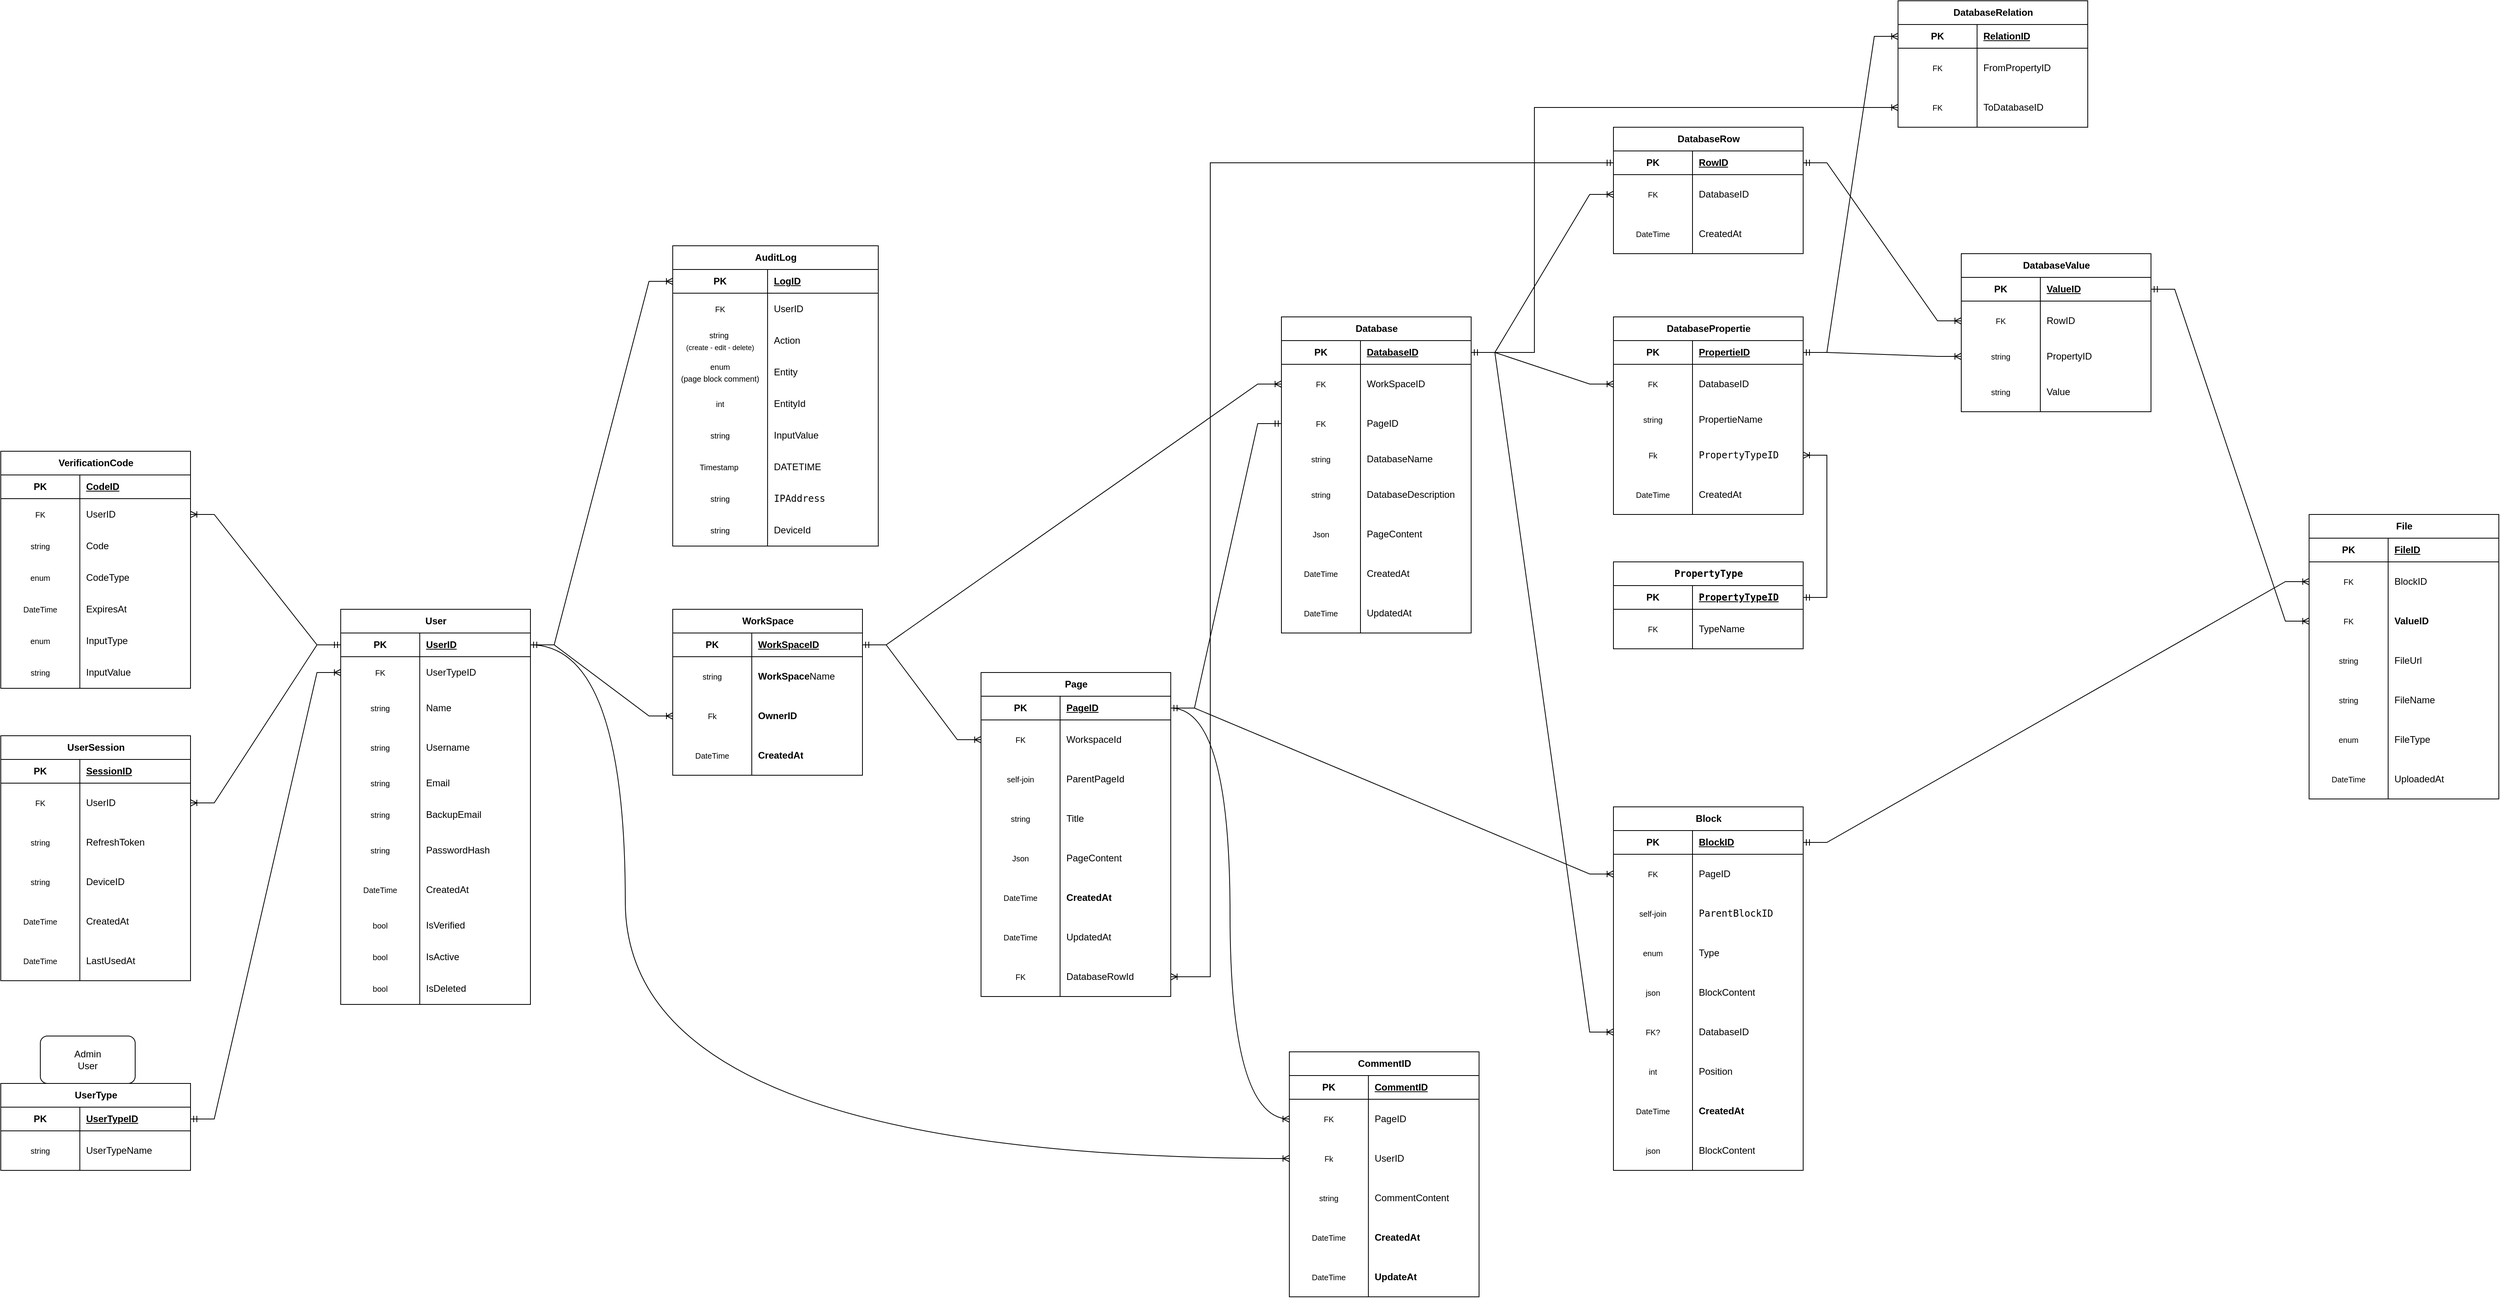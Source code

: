 <mxfile version="28.0.6">
  <diagram name="Page-1" id="MujDwczh445hg2KCgeXX">
    <mxGraphModel dx="2870" dy="2076" grid="1" gridSize="10" guides="1" tooltips="1" connect="1" arrows="1" fold="1" page="1" pageScale="1" pageWidth="850" pageHeight="1100" math="0" shadow="0">
      <root>
        <mxCell id="0" />
        <mxCell id="1" parent="0" />
        <mxCell id="fRHHR0vapYpEYNDVAAry-27" value="VerificationCode" style="shape=table;startSize=30;container=1;collapsible=1;childLayout=tableLayout;fixedRows=1;rowLines=0;fontStyle=1;align=center;resizeLast=1;html=1;" parent="1" vertex="1">
          <mxGeometry x="-240" y="80" width="240" height="300" as="geometry" />
        </mxCell>
        <mxCell id="fRHHR0vapYpEYNDVAAry-28" value="" style="shape=tableRow;horizontal=0;startSize=0;swimlaneHead=0;swimlaneBody=0;fillColor=none;collapsible=0;dropTarget=0;points=[[0,0.5],[1,0.5]];portConstraint=eastwest;top=0;left=0;right=0;bottom=1;" parent="fRHHR0vapYpEYNDVAAry-27" vertex="1">
          <mxGeometry y="30" width="240" height="30" as="geometry" />
        </mxCell>
        <mxCell id="fRHHR0vapYpEYNDVAAry-29" value="PK" style="shape=partialRectangle;connectable=0;fillColor=none;top=0;left=0;bottom=0;right=0;fontStyle=1;overflow=hidden;whiteSpace=wrap;html=1;" parent="fRHHR0vapYpEYNDVAAry-28" vertex="1">
          <mxGeometry width="100" height="30" as="geometry">
            <mxRectangle width="100" height="30" as="alternateBounds" />
          </mxGeometry>
        </mxCell>
        <mxCell id="fRHHR0vapYpEYNDVAAry-30" value="CodeID" style="shape=partialRectangle;connectable=0;fillColor=none;top=0;left=0;bottom=0;right=0;align=left;spacingLeft=6;fontStyle=5;overflow=hidden;whiteSpace=wrap;html=1;" parent="fRHHR0vapYpEYNDVAAry-28" vertex="1">
          <mxGeometry x="100" width="140" height="30" as="geometry">
            <mxRectangle width="140" height="30" as="alternateBounds" />
          </mxGeometry>
        </mxCell>
        <mxCell id="fRHHR0vapYpEYNDVAAry-37" value="" style="shape=tableRow;horizontal=0;startSize=0;swimlaneHead=0;swimlaneBody=0;fillColor=none;collapsible=0;dropTarget=0;points=[[0,0.5],[1,0.5]];portConstraint=eastwest;top=0;left=0;right=0;bottom=0;" parent="fRHHR0vapYpEYNDVAAry-27" vertex="1">
          <mxGeometry y="60" width="240" height="40" as="geometry" />
        </mxCell>
        <mxCell id="fRHHR0vapYpEYNDVAAry-38" value="&lt;font size=&quot;1&quot;&gt;FK&lt;/font&gt;" style="shape=partialRectangle;connectable=0;fillColor=none;top=0;left=0;bottom=0;right=0;editable=1;overflow=hidden;whiteSpace=wrap;html=1;" parent="fRHHR0vapYpEYNDVAAry-37" vertex="1">
          <mxGeometry width="100" height="40" as="geometry">
            <mxRectangle width="100" height="40" as="alternateBounds" />
          </mxGeometry>
        </mxCell>
        <mxCell id="fRHHR0vapYpEYNDVAAry-39" value="UserID" style="shape=partialRectangle;connectable=0;fillColor=none;top=0;left=0;bottom=0;right=0;align=left;spacingLeft=6;overflow=hidden;whiteSpace=wrap;html=1;" parent="fRHHR0vapYpEYNDVAAry-37" vertex="1">
          <mxGeometry x="100" width="140" height="40" as="geometry">
            <mxRectangle width="140" height="40" as="alternateBounds" />
          </mxGeometry>
        </mxCell>
        <mxCell id="fRHHR0vapYpEYNDVAAry-31" value="" style="shape=tableRow;horizontal=0;startSize=0;swimlaneHead=0;swimlaneBody=0;fillColor=none;collapsible=0;dropTarget=0;points=[[0,0.5],[1,0.5]];portConstraint=eastwest;top=0;left=0;right=0;bottom=0;" parent="fRHHR0vapYpEYNDVAAry-27" vertex="1">
          <mxGeometry y="100" width="240" height="40" as="geometry" />
        </mxCell>
        <mxCell id="fRHHR0vapYpEYNDVAAry-32" value="&lt;font size=&quot;1&quot;&gt;string&lt;/font&gt;" style="shape=partialRectangle;connectable=0;fillColor=none;top=0;left=0;bottom=0;right=0;editable=1;overflow=hidden;whiteSpace=wrap;html=1;" parent="fRHHR0vapYpEYNDVAAry-31" vertex="1">
          <mxGeometry width="100" height="40" as="geometry">
            <mxRectangle width="100" height="40" as="alternateBounds" />
          </mxGeometry>
        </mxCell>
        <mxCell id="fRHHR0vapYpEYNDVAAry-33" value="Code" style="shape=partialRectangle;connectable=0;fillColor=none;top=0;left=0;bottom=0;right=0;align=left;spacingLeft=6;overflow=hidden;whiteSpace=wrap;html=1;" parent="fRHHR0vapYpEYNDVAAry-31" vertex="1">
          <mxGeometry x="100" width="140" height="40" as="geometry">
            <mxRectangle width="140" height="40" as="alternateBounds" />
          </mxGeometry>
        </mxCell>
        <mxCell id="IG9HC4F1z0wLH-vnjhv_-17" value="" style="shape=tableRow;horizontal=0;startSize=0;swimlaneHead=0;swimlaneBody=0;fillColor=none;collapsible=0;dropTarget=0;points=[[0,0.5],[1,0.5]];portConstraint=eastwest;top=0;left=0;right=0;bottom=0;" parent="fRHHR0vapYpEYNDVAAry-27" vertex="1">
          <mxGeometry y="140" width="240" height="40" as="geometry" />
        </mxCell>
        <mxCell id="IG9HC4F1z0wLH-vnjhv_-18" value="&lt;span style=&quot;font-size: x-small;&quot;&gt;enum&lt;/span&gt;" style="shape=partialRectangle;connectable=0;fillColor=none;top=0;left=0;bottom=0;right=0;editable=1;overflow=hidden;whiteSpace=wrap;html=1;" parent="IG9HC4F1z0wLH-vnjhv_-17" vertex="1">
          <mxGeometry width="100" height="40" as="geometry">
            <mxRectangle width="100" height="40" as="alternateBounds" />
          </mxGeometry>
        </mxCell>
        <mxCell id="IG9HC4F1z0wLH-vnjhv_-19" value="CodeType" style="shape=partialRectangle;connectable=0;fillColor=none;top=0;left=0;bottom=0;right=0;align=left;spacingLeft=6;overflow=hidden;whiteSpace=wrap;html=1;" parent="IG9HC4F1z0wLH-vnjhv_-17" vertex="1">
          <mxGeometry x="100" width="140" height="40" as="geometry">
            <mxRectangle width="140" height="40" as="alternateBounds" />
          </mxGeometry>
        </mxCell>
        <mxCell id="fRHHR0vapYpEYNDVAAry-34" value="" style="shape=tableRow;horizontal=0;startSize=0;swimlaneHead=0;swimlaneBody=0;fillColor=none;collapsible=0;dropTarget=0;points=[[0,0.5],[1,0.5]];portConstraint=eastwest;top=0;left=0;right=0;bottom=0;" parent="fRHHR0vapYpEYNDVAAry-27" vertex="1">
          <mxGeometry y="180" width="240" height="40" as="geometry" />
        </mxCell>
        <mxCell id="fRHHR0vapYpEYNDVAAry-35" value="&lt;span style=&quot;font-size: x-small;&quot;&gt;DateTime&lt;/span&gt;" style="shape=partialRectangle;connectable=0;fillColor=none;top=0;left=0;bottom=0;right=0;editable=1;overflow=hidden;whiteSpace=wrap;html=1;" parent="fRHHR0vapYpEYNDVAAry-34" vertex="1">
          <mxGeometry width="100" height="40" as="geometry">
            <mxRectangle width="100" height="40" as="alternateBounds" />
          </mxGeometry>
        </mxCell>
        <mxCell id="fRHHR0vapYpEYNDVAAry-36" value="ExpiresAt" style="shape=partialRectangle;connectable=0;fillColor=none;top=0;left=0;bottom=0;right=0;align=left;spacingLeft=6;overflow=hidden;whiteSpace=wrap;html=1;" parent="fRHHR0vapYpEYNDVAAry-34" vertex="1">
          <mxGeometry x="100" width="140" height="40" as="geometry">
            <mxRectangle width="140" height="40" as="alternateBounds" />
          </mxGeometry>
        </mxCell>
        <mxCell id="fRHHR0vapYpEYNDVAAry-50" value="" style="shape=tableRow;horizontal=0;startSize=0;swimlaneHead=0;swimlaneBody=0;fillColor=none;collapsible=0;dropTarget=0;points=[[0,0.5],[1,0.5]];portConstraint=eastwest;top=0;left=0;right=0;bottom=0;" parent="fRHHR0vapYpEYNDVAAry-27" vertex="1">
          <mxGeometry y="220" width="240" height="40" as="geometry" />
        </mxCell>
        <mxCell id="fRHHR0vapYpEYNDVAAry-51" value="&lt;span style=&quot;font-size: x-small;&quot;&gt;enum&lt;/span&gt;" style="shape=partialRectangle;connectable=0;fillColor=none;top=0;left=0;bottom=0;right=0;editable=1;overflow=hidden;whiteSpace=wrap;html=1;" parent="fRHHR0vapYpEYNDVAAry-50" vertex="1">
          <mxGeometry width="100" height="40" as="geometry">
            <mxRectangle width="100" height="40" as="alternateBounds" />
          </mxGeometry>
        </mxCell>
        <mxCell id="fRHHR0vapYpEYNDVAAry-52" value="InputType" style="shape=partialRectangle;connectable=0;fillColor=none;top=0;left=0;bottom=0;right=0;align=left;spacingLeft=6;overflow=hidden;whiteSpace=wrap;html=1;" parent="fRHHR0vapYpEYNDVAAry-50" vertex="1">
          <mxGeometry x="100" width="140" height="40" as="geometry">
            <mxRectangle width="140" height="40" as="alternateBounds" />
          </mxGeometry>
        </mxCell>
        <mxCell id="fRHHR0vapYpEYNDVAAry-53" value="" style="shape=tableRow;horizontal=0;startSize=0;swimlaneHead=0;swimlaneBody=0;fillColor=none;collapsible=0;dropTarget=0;points=[[0,0.5],[1,0.5]];portConstraint=eastwest;top=0;left=0;right=0;bottom=0;" parent="fRHHR0vapYpEYNDVAAry-27" vertex="1">
          <mxGeometry y="260" width="240" height="40" as="geometry" />
        </mxCell>
        <mxCell id="fRHHR0vapYpEYNDVAAry-54" value="&lt;span style=&quot;font-size: x-small;&quot;&gt;string&lt;/span&gt;" style="shape=partialRectangle;connectable=0;fillColor=none;top=0;left=0;bottom=0;right=0;editable=1;overflow=hidden;whiteSpace=wrap;html=1;" parent="fRHHR0vapYpEYNDVAAry-53" vertex="1">
          <mxGeometry width="100" height="40" as="geometry">
            <mxRectangle width="100" height="40" as="alternateBounds" />
          </mxGeometry>
        </mxCell>
        <mxCell id="fRHHR0vapYpEYNDVAAry-55" value="InputValue" style="shape=partialRectangle;connectable=0;fillColor=none;top=0;left=0;bottom=0;right=0;align=left;spacingLeft=6;overflow=hidden;whiteSpace=wrap;html=1;" parent="fRHHR0vapYpEYNDVAAry-53" vertex="1">
          <mxGeometry x="100" width="140" height="40" as="geometry">
            <mxRectangle width="140" height="40" as="alternateBounds" />
          </mxGeometry>
        </mxCell>
        <mxCell id="fRHHR0vapYpEYNDVAAry-49" value="" style="edgeStyle=entityRelationEdgeStyle;fontSize=12;html=1;endArrow=ERoneToMany;startArrow=ERmandOne;rounded=0;" parent="1" source="fRHHR0vapYpEYNDVAAry-3" target="fRHHR0vapYpEYNDVAAry-37" edge="1">
          <mxGeometry width="100" height="100" relative="1" as="geometry">
            <mxPoint x="630" y="370" as="sourcePoint" />
            <mxPoint x="730" y="270" as="targetPoint" />
          </mxGeometry>
        </mxCell>
        <mxCell id="fRHHR0vapYpEYNDVAAry-56" value="UserType" style="shape=table;startSize=30;container=1;collapsible=1;childLayout=tableLayout;fixedRows=1;rowLines=0;fontStyle=1;align=center;resizeLast=1;html=1;" parent="1" vertex="1">
          <mxGeometry x="-240" y="880" width="240" height="110" as="geometry" />
        </mxCell>
        <mxCell id="fRHHR0vapYpEYNDVAAry-57" value="" style="shape=tableRow;horizontal=0;startSize=0;swimlaneHead=0;swimlaneBody=0;fillColor=none;collapsible=0;dropTarget=0;points=[[0,0.5],[1,0.5]];portConstraint=eastwest;top=0;left=0;right=0;bottom=1;" parent="fRHHR0vapYpEYNDVAAry-56" vertex="1">
          <mxGeometry y="30" width="240" height="30" as="geometry" />
        </mxCell>
        <mxCell id="fRHHR0vapYpEYNDVAAry-58" value="PK" style="shape=partialRectangle;connectable=0;fillColor=none;top=0;left=0;bottom=0;right=0;fontStyle=1;overflow=hidden;whiteSpace=wrap;html=1;" parent="fRHHR0vapYpEYNDVAAry-57" vertex="1">
          <mxGeometry width="100" height="30" as="geometry">
            <mxRectangle width="100" height="30" as="alternateBounds" />
          </mxGeometry>
        </mxCell>
        <mxCell id="fRHHR0vapYpEYNDVAAry-59" value="UserTypeID" style="shape=partialRectangle;connectable=0;fillColor=none;top=0;left=0;bottom=0;right=0;align=left;spacingLeft=6;fontStyle=5;overflow=hidden;whiteSpace=wrap;html=1;" parent="fRHHR0vapYpEYNDVAAry-57" vertex="1">
          <mxGeometry x="100" width="140" height="30" as="geometry">
            <mxRectangle width="140" height="30" as="alternateBounds" />
          </mxGeometry>
        </mxCell>
        <mxCell id="fRHHR0vapYpEYNDVAAry-60" value="" style="shape=tableRow;horizontal=0;startSize=0;swimlaneHead=0;swimlaneBody=0;fillColor=none;collapsible=0;dropTarget=0;points=[[0,0.5],[1,0.5]];portConstraint=eastwest;top=0;left=0;right=0;bottom=0;" parent="fRHHR0vapYpEYNDVAAry-56" vertex="1">
          <mxGeometry y="60" width="240" height="50" as="geometry" />
        </mxCell>
        <mxCell id="fRHHR0vapYpEYNDVAAry-61" value="&lt;font size=&quot;1&quot;&gt;string&lt;/font&gt;" style="shape=partialRectangle;connectable=0;fillColor=none;top=0;left=0;bottom=0;right=0;editable=1;overflow=hidden;whiteSpace=wrap;html=1;" parent="fRHHR0vapYpEYNDVAAry-60" vertex="1">
          <mxGeometry width="100" height="50" as="geometry">
            <mxRectangle width="100" height="50" as="alternateBounds" />
          </mxGeometry>
        </mxCell>
        <mxCell id="fRHHR0vapYpEYNDVAAry-62" value="UserTypeName" style="shape=partialRectangle;connectable=0;fillColor=none;top=0;left=0;bottom=0;right=0;align=left;spacingLeft=6;overflow=hidden;whiteSpace=wrap;html=1;" parent="fRHHR0vapYpEYNDVAAry-60" vertex="1">
          <mxGeometry x="100" width="140" height="50" as="geometry">
            <mxRectangle width="140" height="50" as="alternateBounds" />
          </mxGeometry>
        </mxCell>
        <mxCell id="fRHHR0vapYpEYNDVAAry-75" value="" style="edgeStyle=entityRelationEdgeStyle;fontSize=12;html=1;endArrow=ERoneToMany;startArrow=ERmandOne;rounded=0;" parent="1" source="fRHHR0vapYpEYNDVAAry-57" target="fRHHR0vapYpEYNDVAAry-15" edge="1">
          <mxGeometry width="100" height="100" relative="1" as="geometry">
            <mxPoint x="470" y="360" as="sourcePoint" />
            <mxPoint x="100" y="310" as="targetPoint" />
          </mxGeometry>
        </mxCell>
        <mxCell id="fRHHR0vapYpEYNDVAAry-97" value="UserSession" style="shape=table;startSize=30;container=1;collapsible=1;childLayout=tableLayout;fixedRows=1;rowLines=0;fontStyle=1;align=center;resizeLast=1;html=1;" parent="1" vertex="1">
          <mxGeometry x="-240" y="440" width="240" height="310" as="geometry" />
        </mxCell>
        <mxCell id="fRHHR0vapYpEYNDVAAry-98" value="" style="shape=tableRow;horizontal=0;startSize=0;swimlaneHead=0;swimlaneBody=0;fillColor=none;collapsible=0;dropTarget=0;points=[[0,0.5],[1,0.5]];portConstraint=eastwest;top=0;left=0;right=0;bottom=1;" parent="fRHHR0vapYpEYNDVAAry-97" vertex="1">
          <mxGeometry y="30" width="240" height="30" as="geometry" />
        </mxCell>
        <mxCell id="fRHHR0vapYpEYNDVAAry-99" value="PK" style="shape=partialRectangle;connectable=0;fillColor=none;top=0;left=0;bottom=0;right=0;fontStyle=1;overflow=hidden;whiteSpace=wrap;html=1;" parent="fRHHR0vapYpEYNDVAAry-98" vertex="1">
          <mxGeometry width="100" height="30" as="geometry">
            <mxRectangle width="100" height="30" as="alternateBounds" />
          </mxGeometry>
        </mxCell>
        <mxCell id="fRHHR0vapYpEYNDVAAry-100" value="SessionID" style="shape=partialRectangle;connectable=0;fillColor=none;top=0;left=0;bottom=0;right=0;align=left;spacingLeft=6;fontStyle=5;overflow=hidden;whiteSpace=wrap;html=1;" parent="fRHHR0vapYpEYNDVAAry-98" vertex="1">
          <mxGeometry x="100" width="140" height="30" as="geometry">
            <mxRectangle width="140" height="30" as="alternateBounds" />
          </mxGeometry>
        </mxCell>
        <mxCell id="fRHHR0vapYpEYNDVAAry-101" value="" style="shape=tableRow;horizontal=0;startSize=0;swimlaneHead=0;swimlaneBody=0;fillColor=none;collapsible=0;dropTarget=0;points=[[0,0.5],[1,0.5]];portConstraint=eastwest;top=0;left=0;right=0;bottom=0;" parent="fRHHR0vapYpEYNDVAAry-97" vertex="1">
          <mxGeometry y="60" width="240" height="50" as="geometry" />
        </mxCell>
        <mxCell id="fRHHR0vapYpEYNDVAAry-102" value="&lt;font size=&quot;1&quot;&gt;FK&lt;/font&gt;" style="shape=partialRectangle;connectable=0;fillColor=none;top=0;left=0;bottom=0;right=0;editable=1;overflow=hidden;whiteSpace=wrap;html=1;" parent="fRHHR0vapYpEYNDVAAry-101" vertex="1">
          <mxGeometry width="100" height="50" as="geometry">
            <mxRectangle width="100" height="50" as="alternateBounds" />
          </mxGeometry>
        </mxCell>
        <mxCell id="fRHHR0vapYpEYNDVAAry-103" value="UserID" style="shape=partialRectangle;connectable=0;fillColor=none;top=0;left=0;bottom=0;right=0;align=left;spacingLeft=6;overflow=hidden;whiteSpace=wrap;html=1;" parent="fRHHR0vapYpEYNDVAAry-101" vertex="1">
          <mxGeometry x="100" width="140" height="50" as="geometry">
            <mxRectangle width="140" height="50" as="alternateBounds" />
          </mxGeometry>
        </mxCell>
        <mxCell id="fRHHR0vapYpEYNDVAAry-116" value="" style="shape=tableRow;horizontal=0;startSize=0;swimlaneHead=0;swimlaneBody=0;fillColor=none;collapsible=0;dropTarget=0;points=[[0,0.5],[1,0.5]];portConstraint=eastwest;top=0;left=0;right=0;bottom=0;" parent="fRHHR0vapYpEYNDVAAry-97" vertex="1">
          <mxGeometry y="110" width="240" height="50" as="geometry" />
        </mxCell>
        <mxCell id="fRHHR0vapYpEYNDVAAry-117" value="&lt;font size=&quot;1&quot;&gt;string&lt;/font&gt;" style="shape=partialRectangle;connectable=0;fillColor=none;top=0;left=0;bottom=0;right=0;editable=1;overflow=hidden;whiteSpace=wrap;html=1;" parent="fRHHR0vapYpEYNDVAAry-116" vertex="1">
          <mxGeometry width="100" height="50" as="geometry">
            <mxRectangle width="100" height="50" as="alternateBounds" />
          </mxGeometry>
        </mxCell>
        <mxCell id="fRHHR0vapYpEYNDVAAry-118" value="RefreshToken" style="shape=partialRectangle;connectable=0;fillColor=none;top=0;left=0;bottom=0;right=0;align=left;spacingLeft=6;overflow=hidden;whiteSpace=wrap;html=1;" parent="fRHHR0vapYpEYNDVAAry-116" vertex="1">
          <mxGeometry x="100" width="140" height="50" as="geometry">
            <mxRectangle width="140" height="50" as="alternateBounds" />
          </mxGeometry>
        </mxCell>
        <mxCell id="fRHHR0vapYpEYNDVAAry-107" value="" style="shape=tableRow;horizontal=0;startSize=0;swimlaneHead=0;swimlaneBody=0;fillColor=none;collapsible=0;dropTarget=0;points=[[0,0.5],[1,0.5]];portConstraint=eastwest;top=0;left=0;right=0;bottom=0;" parent="fRHHR0vapYpEYNDVAAry-97" vertex="1">
          <mxGeometry y="160" width="240" height="50" as="geometry" />
        </mxCell>
        <mxCell id="fRHHR0vapYpEYNDVAAry-108" value="&lt;font size=&quot;1&quot;&gt;string&lt;/font&gt;" style="shape=partialRectangle;connectable=0;fillColor=none;top=0;left=0;bottom=0;right=0;editable=1;overflow=hidden;whiteSpace=wrap;html=1;" parent="fRHHR0vapYpEYNDVAAry-107" vertex="1">
          <mxGeometry width="100" height="50" as="geometry">
            <mxRectangle width="100" height="50" as="alternateBounds" />
          </mxGeometry>
        </mxCell>
        <mxCell id="fRHHR0vapYpEYNDVAAry-109" value="DeviceID" style="shape=partialRectangle;connectable=0;fillColor=none;top=0;left=0;bottom=0;right=0;align=left;spacingLeft=6;overflow=hidden;whiteSpace=wrap;html=1;" parent="fRHHR0vapYpEYNDVAAry-107" vertex="1">
          <mxGeometry x="100" width="140" height="50" as="geometry">
            <mxRectangle width="140" height="50" as="alternateBounds" />
          </mxGeometry>
        </mxCell>
        <mxCell id="fRHHR0vapYpEYNDVAAry-110" value="" style="shape=tableRow;horizontal=0;startSize=0;swimlaneHead=0;swimlaneBody=0;fillColor=none;collapsible=0;dropTarget=0;points=[[0,0.5],[1,0.5]];portConstraint=eastwest;top=0;left=0;right=0;bottom=0;" parent="fRHHR0vapYpEYNDVAAry-97" vertex="1">
          <mxGeometry y="210" width="240" height="50" as="geometry" />
        </mxCell>
        <mxCell id="fRHHR0vapYpEYNDVAAry-111" value="&lt;font size=&quot;1&quot;&gt;DateTime&lt;/font&gt;" style="shape=partialRectangle;connectable=0;fillColor=none;top=0;left=0;bottom=0;right=0;editable=1;overflow=hidden;whiteSpace=wrap;html=1;" parent="fRHHR0vapYpEYNDVAAry-110" vertex="1">
          <mxGeometry width="100" height="50" as="geometry">
            <mxRectangle width="100" height="50" as="alternateBounds" />
          </mxGeometry>
        </mxCell>
        <mxCell id="fRHHR0vapYpEYNDVAAry-112" value="CreatedAt" style="shape=partialRectangle;connectable=0;fillColor=none;top=0;left=0;bottom=0;right=0;align=left;spacingLeft=6;overflow=hidden;whiteSpace=wrap;html=1;" parent="fRHHR0vapYpEYNDVAAry-110" vertex="1">
          <mxGeometry x="100" width="140" height="50" as="geometry">
            <mxRectangle width="140" height="50" as="alternateBounds" />
          </mxGeometry>
        </mxCell>
        <mxCell id="fRHHR0vapYpEYNDVAAry-113" value="" style="shape=tableRow;horizontal=0;startSize=0;swimlaneHead=0;swimlaneBody=0;fillColor=none;collapsible=0;dropTarget=0;points=[[0,0.5],[1,0.5]];portConstraint=eastwest;top=0;left=0;right=0;bottom=0;" parent="fRHHR0vapYpEYNDVAAry-97" vertex="1">
          <mxGeometry y="260" width="240" height="50" as="geometry" />
        </mxCell>
        <mxCell id="fRHHR0vapYpEYNDVAAry-114" value="&lt;font size=&quot;1&quot;&gt;DateTime&lt;/font&gt;" style="shape=partialRectangle;connectable=0;fillColor=none;top=0;left=0;bottom=0;right=0;editable=1;overflow=hidden;whiteSpace=wrap;html=1;" parent="fRHHR0vapYpEYNDVAAry-113" vertex="1">
          <mxGeometry width="100" height="50" as="geometry">
            <mxRectangle width="100" height="50" as="alternateBounds" />
          </mxGeometry>
        </mxCell>
        <mxCell id="fRHHR0vapYpEYNDVAAry-115" value="LastUsedAt" style="shape=partialRectangle;connectable=0;fillColor=none;top=0;left=0;bottom=0;right=0;align=left;spacingLeft=6;overflow=hidden;whiteSpace=wrap;html=1;" parent="fRHHR0vapYpEYNDVAAry-113" vertex="1">
          <mxGeometry x="100" width="140" height="50" as="geometry">
            <mxRectangle width="140" height="50" as="alternateBounds" />
          </mxGeometry>
        </mxCell>
        <mxCell id="fRHHR0vapYpEYNDVAAry-119" value="" style="edgeStyle=entityRelationEdgeStyle;fontSize=12;html=1;endArrow=ERoneToMany;startArrow=ERmandOne;rounded=0;" parent="1" source="fRHHR0vapYpEYNDVAAry-3" target="fRHHR0vapYpEYNDVAAry-101" edge="1">
          <mxGeometry width="100" height="100" relative="1" as="geometry">
            <mxPoint x="550" y="880" as="sourcePoint" />
            <mxPoint x="660" y="790" as="targetPoint" />
            <Array as="points">
              <mxPoint x="540" y="850" />
            </Array>
          </mxGeometry>
        </mxCell>
        <mxCell id="fRHHR0vapYpEYNDVAAry-2" value="User" style="shape=table;startSize=30;container=1;collapsible=1;childLayout=tableLayout;fixedRows=1;rowLines=0;fontStyle=1;align=center;resizeLast=1;html=1;" parent="1" vertex="1">
          <mxGeometry x="190" y="280" width="240" height="500" as="geometry" />
        </mxCell>
        <mxCell id="fRHHR0vapYpEYNDVAAry-3" value="" style="shape=tableRow;horizontal=0;startSize=0;swimlaneHead=0;swimlaneBody=0;fillColor=none;collapsible=0;dropTarget=0;points=[[0,0.5],[1,0.5]];portConstraint=eastwest;top=0;left=0;right=0;bottom=1;" parent="fRHHR0vapYpEYNDVAAry-2" vertex="1">
          <mxGeometry y="30" width="240" height="30" as="geometry" />
        </mxCell>
        <mxCell id="fRHHR0vapYpEYNDVAAry-4" value="PK" style="shape=partialRectangle;connectable=0;fillColor=none;top=0;left=0;bottom=0;right=0;fontStyle=1;overflow=hidden;whiteSpace=wrap;html=1;" parent="fRHHR0vapYpEYNDVAAry-3" vertex="1">
          <mxGeometry width="100" height="30" as="geometry">
            <mxRectangle width="100" height="30" as="alternateBounds" />
          </mxGeometry>
        </mxCell>
        <mxCell id="fRHHR0vapYpEYNDVAAry-5" value="UserID" style="shape=partialRectangle;connectable=0;fillColor=none;top=0;left=0;bottom=0;right=0;align=left;spacingLeft=6;fontStyle=5;overflow=hidden;whiteSpace=wrap;html=1;" parent="fRHHR0vapYpEYNDVAAry-3" vertex="1">
          <mxGeometry x="100" width="140" height="30" as="geometry">
            <mxRectangle width="140" height="30" as="alternateBounds" />
          </mxGeometry>
        </mxCell>
        <mxCell id="fRHHR0vapYpEYNDVAAry-15" value="" style="shape=tableRow;horizontal=0;startSize=0;swimlaneHead=0;swimlaneBody=0;fillColor=none;collapsible=0;dropTarget=0;points=[[0,0.5],[1,0.5]];portConstraint=eastwest;top=0;left=0;right=0;bottom=0;" parent="fRHHR0vapYpEYNDVAAry-2" vertex="1">
          <mxGeometry y="60" width="240" height="40" as="geometry" />
        </mxCell>
        <mxCell id="fRHHR0vapYpEYNDVAAry-16" value="&lt;font size=&quot;1&quot;&gt;FK&lt;/font&gt;" style="shape=partialRectangle;connectable=0;fillColor=none;top=0;left=0;bottom=0;right=0;editable=1;overflow=hidden;whiteSpace=wrap;html=1;" parent="fRHHR0vapYpEYNDVAAry-15" vertex="1">
          <mxGeometry width="100" height="40" as="geometry">
            <mxRectangle width="100" height="40" as="alternateBounds" />
          </mxGeometry>
        </mxCell>
        <mxCell id="fRHHR0vapYpEYNDVAAry-17" value="UserTypeID" style="shape=partialRectangle;connectable=0;fillColor=none;top=0;left=0;bottom=0;right=0;align=left;spacingLeft=6;overflow=hidden;whiteSpace=wrap;html=1;" parent="fRHHR0vapYpEYNDVAAry-15" vertex="1">
          <mxGeometry x="100" width="140" height="40" as="geometry">
            <mxRectangle width="140" height="40" as="alternateBounds" />
          </mxGeometry>
        </mxCell>
        <mxCell id="IG9HC4F1z0wLH-vnjhv_-2" value="" style="shape=tableRow;horizontal=0;startSize=0;swimlaneHead=0;swimlaneBody=0;fillColor=none;collapsible=0;dropTarget=0;points=[[0,0.5],[1,0.5]];portConstraint=eastwest;top=0;left=0;right=0;bottom=0;" parent="fRHHR0vapYpEYNDVAAry-2" vertex="1">
          <mxGeometry y="100" width="240" height="50" as="geometry" />
        </mxCell>
        <mxCell id="IG9HC4F1z0wLH-vnjhv_-3" value="&lt;font size=&quot;1&quot;&gt;string&lt;/font&gt;" style="shape=partialRectangle;connectable=0;fillColor=none;top=0;left=0;bottom=0;right=0;editable=1;overflow=hidden;whiteSpace=wrap;html=1;" parent="IG9HC4F1z0wLH-vnjhv_-2" vertex="1">
          <mxGeometry width="100" height="50" as="geometry">
            <mxRectangle width="100" height="50" as="alternateBounds" />
          </mxGeometry>
        </mxCell>
        <mxCell id="IG9HC4F1z0wLH-vnjhv_-4" value="Name" style="shape=partialRectangle;connectable=0;fillColor=none;top=0;left=0;bottom=0;right=0;align=left;spacingLeft=6;overflow=hidden;whiteSpace=wrap;html=1;" parent="IG9HC4F1z0wLH-vnjhv_-2" vertex="1">
          <mxGeometry x="100" width="140" height="50" as="geometry">
            <mxRectangle width="140" height="50" as="alternateBounds" />
          </mxGeometry>
        </mxCell>
        <mxCell id="fRHHR0vapYpEYNDVAAry-6" value="" style="shape=tableRow;horizontal=0;startSize=0;swimlaneHead=0;swimlaneBody=0;fillColor=none;collapsible=0;dropTarget=0;points=[[0,0.5],[1,0.5]];portConstraint=eastwest;top=0;left=0;right=0;bottom=0;" parent="fRHHR0vapYpEYNDVAAry-2" vertex="1">
          <mxGeometry y="150" width="240" height="50" as="geometry" />
        </mxCell>
        <mxCell id="fRHHR0vapYpEYNDVAAry-7" value="&lt;font size=&quot;1&quot;&gt;string&lt;/font&gt;" style="shape=partialRectangle;connectable=0;fillColor=none;top=0;left=0;bottom=0;right=0;editable=1;overflow=hidden;whiteSpace=wrap;html=1;" parent="fRHHR0vapYpEYNDVAAry-6" vertex="1">
          <mxGeometry width="100" height="50" as="geometry">
            <mxRectangle width="100" height="50" as="alternateBounds" />
          </mxGeometry>
        </mxCell>
        <mxCell id="fRHHR0vapYpEYNDVAAry-8" value="Username" style="shape=partialRectangle;connectable=0;fillColor=none;top=0;left=0;bottom=0;right=0;align=left;spacingLeft=6;overflow=hidden;whiteSpace=wrap;html=1;" parent="fRHHR0vapYpEYNDVAAry-6" vertex="1">
          <mxGeometry x="100" width="140" height="50" as="geometry">
            <mxRectangle width="140" height="50" as="alternateBounds" />
          </mxGeometry>
        </mxCell>
        <mxCell id="IG9HC4F1z0wLH-vnjhv_-20" value="" style="shape=tableRow;horizontal=0;startSize=0;swimlaneHead=0;swimlaneBody=0;fillColor=none;collapsible=0;dropTarget=0;points=[[0,0.5],[1,0.5]];portConstraint=eastwest;top=0;left=0;right=0;bottom=0;" parent="fRHHR0vapYpEYNDVAAry-2" vertex="1">
          <mxGeometry y="200" width="240" height="40" as="geometry" />
        </mxCell>
        <mxCell id="IG9HC4F1z0wLH-vnjhv_-21" value="&lt;span style=&quot;font-size: x-small;&quot;&gt;string&lt;/span&gt;" style="shape=partialRectangle;connectable=0;fillColor=none;top=0;left=0;bottom=0;right=0;editable=1;overflow=hidden;whiteSpace=wrap;html=1;" parent="IG9HC4F1z0wLH-vnjhv_-20" vertex="1">
          <mxGeometry width="100" height="40" as="geometry">
            <mxRectangle width="100" height="40" as="alternateBounds" />
          </mxGeometry>
        </mxCell>
        <mxCell id="IG9HC4F1z0wLH-vnjhv_-22" value="Email" style="shape=partialRectangle;connectable=0;fillColor=none;top=0;left=0;bottom=0;right=0;align=left;spacingLeft=6;overflow=hidden;whiteSpace=wrap;html=1;" parent="IG9HC4F1z0wLH-vnjhv_-20" vertex="1">
          <mxGeometry x="100" width="140" height="40" as="geometry">
            <mxRectangle width="140" height="40" as="alternateBounds" />
          </mxGeometry>
        </mxCell>
        <mxCell id="fRHHR0vapYpEYNDVAAry-9" value="" style="shape=tableRow;horizontal=0;startSize=0;swimlaneHead=0;swimlaneBody=0;fillColor=none;collapsible=0;dropTarget=0;points=[[0,0.5],[1,0.5]];portConstraint=eastwest;top=0;left=0;right=0;bottom=0;" parent="fRHHR0vapYpEYNDVAAry-2" vertex="1">
          <mxGeometry y="240" width="240" height="40" as="geometry" />
        </mxCell>
        <mxCell id="fRHHR0vapYpEYNDVAAry-10" value="&lt;span style=&quot;font-size: x-small;&quot;&gt;string&lt;/span&gt;" style="shape=partialRectangle;connectable=0;fillColor=none;top=0;left=0;bottom=0;right=0;editable=1;overflow=hidden;whiteSpace=wrap;html=1;" parent="fRHHR0vapYpEYNDVAAry-9" vertex="1">
          <mxGeometry width="100" height="40" as="geometry">
            <mxRectangle width="100" height="40" as="alternateBounds" />
          </mxGeometry>
        </mxCell>
        <mxCell id="fRHHR0vapYpEYNDVAAry-11" value="BackupEmail" style="shape=partialRectangle;connectable=0;fillColor=none;top=0;left=0;bottom=0;right=0;align=left;spacingLeft=6;overflow=hidden;whiteSpace=wrap;html=1;" parent="fRHHR0vapYpEYNDVAAry-9" vertex="1">
          <mxGeometry x="100" width="140" height="40" as="geometry">
            <mxRectangle width="140" height="40" as="alternateBounds" />
          </mxGeometry>
        </mxCell>
        <mxCell id="fRHHR0vapYpEYNDVAAry-120" value="" style="shape=tableRow;horizontal=0;startSize=0;swimlaneHead=0;swimlaneBody=0;fillColor=none;collapsible=0;dropTarget=0;points=[[0,0.5],[1,0.5]];portConstraint=eastwest;top=0;left=0;right=0;bottom=0;" parent="fRHHR0vapYpEYNDVAAry-2" vertex="1">
          <mxGeometry y="280" width="240" height="50" as="geometry" />
        </mxCell>
        <mxCell id="fRHHR0vapYpEYNDVAAry-121" value="&lt;font size=&quot;1&quot;&gt;string&lt;/font&gt;" style="shape=partialRectangle;connectable=0;fillColor=none;top=0;left=0;bottom=0;right=0;editable=1;overflow=hidden;whiteSpace=wrap;html=1;" parent="fRHHR0vapYpEYNDVAAry-120" vertex="1">
          <mxGeometry width="100" height="50" as="geometry">
            <mxRectangle width="100" height="50" as="alternateBounds" />
          </mxGeometry>
        </mxCell>
        <mxCell id="fRHHR0vapYpEYNDVAAry-122" value="PasswordHash" style="shape=partialRectangle;connectable=0;fillColor=none;top=0;left=0;bottom=0;right=0;align=left;spacingLeft=6;overflow=hidden;whiteSpace=wrap;html=1;" parent="fRHHR0vapYpEYNDVAAry-120" vertex="1">
          <mxGeometry x="100" width="140" height="50" as="geometry">
            <mxRectangle width="140" height="50" as="alternateBounds" />
          </mxGeometry>
        </mxCell>
        <mxCell id="fRHHR0vapYpEYNDVAAry-123" value="" style="shape=tableRow;horizontal=0;startSize=0;swimlaneHead=0;swimlaneBody=0;fillColor=none;collapsible=0;dropTarget=0;points=[[0,0.5],[1,0.5]];portConstraint=eastwest;top=0;left=0;right=0;bottom=0;" parent="fRHHR0vapYpEYNDVAAry-2" vertex="1">
          <mxGeometry y="330" width="240" height="50" as="geometry" />
        </mxCell>
        <mxCell id="fRHHR0vapYpEYNDVAAry-124" value="&lt;font size=&quot;1&quot;&gt;DateTime&lt;/font&gt;" style="shape=partialRectangle;connectable=0;fillColor=none;top=0;left=0;bottom=0;right=0;editable=1;overflow=hidden;whiteSpace=wrap;html=1;" parent="fRHHR0vapYpEYNDVAAry-123" vertex="1">
          <mxGeometry width="100" height="50" as="geometry">
            <mxRectangle width="100" height="50" as="alternateBounds" />
          </mxGeometry>
        </mxCell>
        <mxCell id="fRHHR0vapYpEYNDVAAry-125" value="CreatedAt" style="shape=partialRectangle;connectable=0;fillColor=none;top=0;left=0;bottom=0;right=0;align=left;spacingLeft=6;overflow=hidden;whiteSpace=wrap;html=1;" parent="fRHHR0vapYpEYNDVAAry-123" vertex="1">
          <mxGeometry x="100" width="140" height="50" as="geometry">
            <mxRectangle width="140" height="50" as="alternateBounds" />
          </mxGeometry>
        </mxCell>
        <mxCell id="fRHHR0vapYpEYNDVAAry-21" value="" style="shape=tableRow;horizontal=0;startSize=0;swimlaneHead=0;swimlaneBody=0;fillColor=none;collapsible=0;dropTarget=0;points=[[0,0.5],[1,0.5]];portConstraint=eastwest;top=0;left=0;right=0;bottom=0;" parent="fRHHR0vapYpEYNDVAAry-2" vertex="1">
          <mxGeometry y="380" width="240" height="40" as="geometry" />
        </mxCell>
        <mxCell id="fRHHR0vapYpEYNDVAAry-22" value="&lt;font size=&quot;1&quot;&gt;bool&lt;/font&gt;" style="shape=partialRectangle;connectable=0;fillColor=none;top=0;left=0;bottom=0;right=0;editable=1;overflow=hidden;whiteSpace=wrap;html=1;" parent="fRHHR0vapYpEYNDVAAry-21" vertex="1">
          <mxGeometry width="100" height="40" as="geometry">
            <mxRectangle width="100" height="40" as="alternateBounds" />
          </mxGeometry>
        </mxCell>
        <mxCell id="fRHHR0vapYpEYNDVAAry-23" value="IsVerified" style="shape=partialRectangle;connectable=0;fillColor=none;top=0;left=0;bottom=0;right=0;align=left;spacingLeft=6;overflow=hidden;whiteSpace=wrap;html=1;" parent="fRHHR0vapYpEYNDVAAry-21" vertex="1">
          <mxGeometry x="100" width="140" height="40" as="geometry">
            <mxRectangle width="140" height="40" as="alternateBounds" />
          </mxGeometry>
        </mxCell>
        <mxCell id="IG9HC4F1z0wLH-vnjhv_-5" value="" style="shape=tableRow;horizontal=0;startSize=0;swimlaneHead=0;swimlaneBody=0;fillColor=none;collapsible=0;dropTarget=0;points=[[0,0.5],[1,0.5]];portConstraint=eastwest;top=0;left=0;right=0;bottom=0;" parent="fRHHR0vapYpEYNDVAAry-2" vertex="1">
          <mxGeometry y="420" width="240" height="40" as="geometry" />
        </mxCell>
        <mxCell id="IG9HC4F1z0wLH-vnjhv_-6" value="&lt;font size=&quot;1&quot;&gt;bool&lt;/font&gt;" style="shape=partialRectangle;connectable=0;fillColor=none;top=0;left=0;bottom=0;right=0;editable=1;overflow=hidden;whiteSpace=wrap;html=1;" parent="IG9HC4F1z0wLH-vnjhv_-5" vertex="1">
          <mxGeometry width="100" height="40" as="geometry">
            <mxRectangle width="100" height="40" as="alternateBounds" />
          </mxGeometry>
        </mxCell>
        <mxCell id="IG9HC4F1z0wLH-vnjhv_-7" value="IsActive" style="shape=partialRectangle;connectable=0;fillColor=none;top=0;left=0;bottom=0;right=0;align=left;spacingLeft=6;overflow=hidden;whiteSpace=wrap;html=1;" parent="IG9HC4F1z0wLH-vnjhv_-5" vertex="1">
          <mxGeometry x="100" width="140" height="40" as="geometry">
            <mxRectangle width="140" height="40" as="alternateBounds" />
          </mxGeometry>
        </mxCell>
        <mxCell id="fRHHR0vapYpEYNDVAAry-24" value="" style="shape=tableRow;horizontal=0;startSize=0;swimlaneHead=0;swimlaneBody=0;fillColor=none;collapsible=0;dropTarget=0;points=[[0,0.5],[1,0.5]];portConstraint=eastwest;top=0;left=0;right=0;bottom=0;" parent="fRHHR0vapYpEYNDVAAry-2" vertex="1">
          <mxGeometry y="460" width="240" height="40" as="geometry" />
        </mxCell>
        <mxCell id="fRHHR0vapYpEYNDVAAry-25" value="&lt;font size=&quot;1&quot;&gt;bool&lt;/font&gt;" style="shape=partialRectangle;connectable=0;fillColor=none;top=0;left=0;bottom=0;right=0;editable=1;overflow=hidden;whiteSpace=wrap;html=1;" parent="fRHHR0vapYpEYNDVAAry-24" vertex="1">
          <mxGeometry width="100" height="40" as="geometry">
            <mxRectangle width="100" height="40" as="alternateBounds" />
          </mxGeometry>
        </mxCell>
        <mxCell id="fRHHR0vapYpEYNDVAAry-26" value="IsDeleted" style="shape=partialRectangle;connectable=0;fillColor=none;top=0;left=0;bottom=0;right=0;align=left;spacingLeft=6;overflow=hidden;whiteSpace=wrap;html=1;" parent="fRHHR0vapYpEYNDVAAry-24" vertex="1">
          <mxGeometry x="100" width="140" height="40" as="geometry">
            <mxRectangle width="140" height="40" as="alternateBounds" />
          </mxGeometry>
        </mxCell>
        <mxCell id="fRHHR0vapYpEYNDVAAry-126" value="WorkSpace" style="shape=table;startSize=30;container=1;collapsible=1;childLayout=tableLayout;fixedRows=1;rowLines=0;fontStyle=1;align=center;resizeLast=1;html=1;" parent="1" vertex="1">
          <mxGeometry x="610" y="280" width="240" height="210" as="geometry" />
        </mxCell>
        <mxCell id="fRHHR0vapYpEYNDVAAry-127" value="" style="shape=tableRow;horizontal=0;startSize=0;swimlaneHead=0;swimlaneBody=0;fillColor=none;collapsible=0;dropTarget=0;points=[[0,0.5],[1,0.5]];portConstraint=eastwest;top=0;left=0;right=0;bottom=1;" parent="fRHHR0vapYpEYNDVAAry-126" vertex="1">
          <mxGeometry y="30" width="240" height="30" as="geometry" />
        </mxCell>
        <mxCell id="fRHHR0vapYpEYNDVAAry-128" value="PK" style="shape=partialRectangle;connectable=0;fillColor=none;top=0;left=0;bottom=0;right=0;fontStyle=1;overflow=hidden;whiteSpace=wrap;html=1;" parent="fRHHR0vapYpEYNDVAAry-127" vertex="1">
          <mxGeometry width="100" height="30" as="geometry">
            <mxRectangle width="100" height="30" as="alternateBounds" />
          </mxGeometry>
        </mxCell>
        <mxCell id="fRHHR0vapYpEYNDVAAry-129" value="&lt;span style=&quot;text-align: center; text-wrap-mode: nowrap;&quot;&gt;WorkSpace&lt;/span&gt;ID" style="shape=partialRectangle;connectable=0;fillColor=none;top=0;left=0;bottom=0;right=0;align=left;spacingLeft=6;fontStyle=5;overflow=hidden;whiteSpace=wrap;html=1;" parent="fRHHR0vapYpEYNDVAAry-127" vertex="1">
          <mxGeometry x="100" width="140" height="30" as="geometry">
            <mxRectangle width="140" height="30" as="alternateBounds" />
          </mxGeometry>
        </mxCell>
        <mxCell id="fRHHR0vapYpEYNDVAAry-130" value="" style="shape=tableRow;horizontal=0;startSize=0;swimlaneHead=0;swimlaneBody=0;fillColor=none;collapsible=0;dropTarget=0;points=[[0,0.5],[1,0.5]];portConstraint=eastwest;top=0;left=0;right=0;bottom=0;" parent="fRHHR0vapYpEYNDVAAry-126" vertex="1">
          <mxGeometry y="60" width="240" height="50" as="geometry" />
        </mxCell>
        <mxCell id="fRHHR0vapYpEYNDVAAry-131" value="&lt;font size=&quot;1&quot;&gt;string&lt;/font&gt;" style="shape=partialRectangle;connectable=0;fillColor=none;top=0;left=0;bottom=0;right=0;editable=1;overflow=hidden;whiteSpace=wrap;html=1;" parent="fRHHR0vapYpEYNDVAAry-130" vertex="1">
          <mxGeometry width="100" height="50" as="geometry">
            <mxRectangle width="100" height="50" as="alternateBounds" />
          </mxGeometry>
        </mxCell>
        <mxCell id="fRHHR0vapYpEYNDVAAry-132" value="&lt;span style=&quot;font-weight: 700; text-align: center; text-wrap-mode: nowrap;&quot;&gt;WorkSpace&lt;/span&gt;Name" style="shape=partialRectangle;connectable=0;fillColor=none;top=0;left=0;bottom=0;right=0;align=left;spacingLeft=6;overflow=hidden;whiteSpace=wrap;html=1;" parent="fRHHR0vapYpEYNDVAAry-130" vertex="1">
          <mxGeometry x="100" width="140" height="50" as="geometry">
            <mxRectangle width="140" height="50" as="alternateBounds" />
          </mxGeometry>
        </mxCell>
        <mxCell id="fRHHR0vapYpEYNDVAAry-133" value="" style="shape=tableRow;horizontal=0;startSize=0;swimlaneHead=0;swimlaneBody=0;fillColor=none;collapsible=0;dropTarget=0;points=[[0,0.5],[1,0.5]];portConstraint=eastwest;top=0;left=0;right=0;bottom=0;" parent="fRHHR0vapYpEYNDVAAry-126" vertex="1">
          <mxGeometry y="110" width="240" height="50" as="geometry" />
        </mxCell>
        <mxCell id="fRHHR0vapYpEYNDVAAry-134" value="&lt;font size=&quot;1&quot;&gt;Fk&lt;/font&gt;" style="shape=partialRectangle;connectable=0;fillColor=none;top=0;left=0;bottom=0;right=0;editable=1;overflow=hidden;whiteSpace=wrap;html=1;" parent="fRHHR0vapYpEYNDVAAry-133" vertex="1">
          <mxGeometry width="100" height="50" as="geometry">
            <mxRectangle width="100" height="50" as="alternateBounds" />
          </mxGeometry>
        </mxCell>
        <mxCell id="fRHHR0vapYpEYNDVAAry-135" value="&lt;div style=&quot;text-align: center;&quot;&gt;&lt;span style=&quot;background-color: transparent; color: light-dark(rgb(0, 0, 0), rgb(255, 255, 255)); text-wrap-mode: nowrap;&quot;&gt;&lt;b&gt;OwnerID&lt;/b&gt;&lt;/span&gt;&lt;/div&gt;" style="shape=partialRectangle;connectable=0;fillColor=none;top=0;left=0;bottom=0;right=0;align=left;spacingLeft=6;overflow=hidden;whiteSpace=wrap;html=1;" parent="fRHHR0vapYpEYNDVAAry-133" vertex="1">
          <mxGeometry x="100" width="140" height="50" as="geometry">
            <mxRectangle width="140" height="50" as="alternateBounds" />
          </mxGeometry>
        </mxCell>
        <mxCell id="fRHHR0vapYpEYNDVAAry-137" value="" style="shape=tableRow;horizontal=0;startSize=0;swimlaneHead=0;swimlaneBody=0;fillColor=none;collapsible=0;dropTarget=0;points=[[0,0.5],[1,0.5]];portConstraint=eastwest;top=0;left=0;right=0;bottom=0;" parent="fRHHR0vapYpEYNDVAAry-126" vertex="1">
          <mxGeometry y="160" width="240" height="50" as="geometry" />
        </mxCell>
        <mxCell id="fRHHR0vapYpEYNDVAAry-138" value="&lt;font size=&quot;1&quot;&gt;DateTime&lt;/font&gt;" style="shape=partialRectangle;connectable=0;fillColor=none;top=0;left=0;bottom=0;right=0;editable=1;overflow=hidden;whiteSpace=wrap;html=1;" parent="fRHHR0vapYpEYNDVAAry-137" vertex="1">
          <mxGeometry width="100" height="50" as="geometry">
            <mxRectangle width="100" height="50" as="alternateBounds" />
          </mxGeometry>
        </mxCell>
        <mxCell id="fRHHR0vapYpEYNDVAAry-139" value="&lt;div style=&quot;text-align: center;&quot;&gt;&lt;span style=&quot;background-color: transparent; color: light-dark(rgb(0, 0, 0), rgb(255, 255, 255)); text-wrap-mode: nowrap;&quot;&gt;&lt;b&gt;CreatedAt&lt;/b&gt;&lt;/span&gt;&lt;/div&gt;" style="shape=partialRectangle;connectable=0;fillColor=none;top=0;left=0;bottom=0;right=0;align=left;spacingLeft=6;overflow=hidden;whiteSpace=wrap;html=1;" parent="fRHHR0vapYpEYNDVAAry-137" vertex="1">
          <mxGeometry x="100" width="140" height="50" as="geometry">
            <mxRectangle width="140" height="50" as="alternateBounds" />
          </mxGeometry>
        </mxCell>
        <mxCell id="fRHHR0vapYpEYNDVAAry-136" value="" style="edgeStyle=entityRelationEdgeStyle;fontSize=12;html=1;endArrow=ERoneToMany;startArrow=ERmandOne;rounded=0;" parent="1" source="fRHHR0vapYpEYNDVAAry-3" target="fRHHR0vapYpEYNDVAAry-133" edge="1">
          <mxGeometry width="100" height="100" relative="1" as="geometry">
            <mxPoint x="360" y="710" as="sourcePoint" />
            <mxPoint x="460" y="610" as="targetPoint" />
          </mxGeometry>
        </mxCell>
        <mxCell id="fRHHR0vapYpEYNDVAAry-140" value="Page" style="shape=table;startSize=30;container=1;collapsible=1;childLayout=tableLayout;fixedRows=1;rowLines=0;fontStyle=1;align=center;resizeLast=1;html=1;" parent="1" vertex="1">
          <mxGeometry x="1000" y="360" width="240" height="410" as="geometry" />
        </mxCell>
        <mxCell id="fRHHR0vapYpEYNDVAAry-141" value="" style="shape=tableRow;horizontal=0;startSize=0;swimlaneHead=0;swimlaneBody=0;fillColor=none;collapsible=0;dropTarget=0;points=[[0,0.5],[1,0.5]];portConstraint=eastwest;top=0;left=0;right=0;bottom=1;" parent="fRHHR0vapYpEYNDVAAry-140" vertex="1">
          <mxGeometry y="30" width="240" height="30" as="geometry" />
        </mxCell>
        <mxCell id="fRHHR0vapYpEYNDVAAry-142" value="PK" style="shape=partialRectangle;connectable=0;fillColor=none;top=0;left=0;bottom=0;right=0;fontStyle=1;overflow=hidden;whiteSpace=wrap;html=1;" parent="fRHHR0vapYpEYNDVAAry-141" vertex="1">
          <mxGeometry width="100" height="30" as="geometry">
            <mxRectangle width="100" height="30" as="alternateBounds" />
          </mxGeometry>
        </mxCell>
        <mxCell id="fRHHR0vapYpEYNDVAAry-143" value="PageID" style="shape=partialRectangle;connectable=0;fillColor=none;top=0;left=0;bottom=0;right=0;align=left;spacingLeft=6;fontStyle=5;overflow=hidden;whiteSpace=wrap;html=1;" parent="fRHHR0vapYpEYNDVAAry-141" vertex="1">
          <mxGeometry x="100" width="140" height="30" as="geometry">
            <mxRectangle width="140" height="30" as="alternateBounds" />
          </mxGeometry>
        </mxCell>
        <mxCell id="fRHHR0vapYpEYNDVAAry-144" value="" style="shape=tableRow;horizontal=0;startSize=0;swimlaneHead=0;swimlaneBody=0;fillColor=none;collapsible=0;dropTarget=0;points=[[0,0.5],[1,0.5]];portConstraint=eastwest;top=0;left=0;right=0;bottom=0;" parent="fRHHR0vapYpEYNDVAAry-140" vertex="1">
          <mxGeometry y="60" width="240" height="50" as="geometry" />
        </mxCell>
        <mxCell id="fRHHR0vapYpEYNDVAAry-145" value="&lt;font size=&quot;1&quot;&gt;FK&lt;/font&gt;" style="shape=partialRectangle;connectable=0;fillColor=none;top=0;left=0;bottom=0;right=0;editable=1;overflow=hidden;whiteSpace=wrap;html=1;" parent="fRHHR0vapYpEYNDVAAry-144" vertex="1">
          <mxGeometry width="100" height="50" as="geometry">
            <mxRectangle width="100" height="50" as="alternateBounds" />
          </mxGeometry>
        </mxCell>
        <mxCell id="fRHHR0vapYpEYNDVAAry-146" value="WorkspaceId&amp;nbsp;" style="shape=partialRectangle;connectable=0;fillColor=none;top=0;left=0;bottom=0;right=0;align=left;spacingLeft=6;overflow=hidden;whiteSpace=wrap;html=1;" parent="fRHHR0vapYpEYNDVAAry-144" vertex="1">
          <mxGeometry x="100" width="140" height="50" as="geometry">
            <mxRectangle width="140" height="50" as="alternateBounds" />
          </mxGeometry>
        </mxCell>
        <mxCell id="fRHHR0vapYpEYNDVAAry-147" value="" style="shape=tableRow;horizontal=0;startSize=0;swimlaneHead=0;swimlaneBody=0;fillColor=none;collapsible=0;dropTarget=0;points=[[0,0.5],[1,0.5]];portConstraint=eastwest;top=0;left=0;right=0;bottom=0;" parent="fRHHR0vapYpEYNDVAAry-140" vertex="1">
          <mxGeometry y="110" width="240" height="50" as="geometry" />
        </mxCell>
        <mxCell id="fRHHR0vapYpEYNDVAAry-148" value="&lt;font size=&quot;1&quot;&gt;self-join&lt;/font&gt;" style="shape=partialRectangle;connectable=0;fillColor=none;top=0;left=0;bottom=0;right=0;editable=1;overflow=hidden;whiteSpace=wrap;html=1;" parent="fRHHR0vapYpEYNDVAAry-147" vertex="1">
          <mxGeometry width="100" height="50" as="geometry">
            <mxRectangle width="100" height="50" as="alternateBounds" />
          </mxGeometry>
        </mxCell>
        <mxCell id="fRHHR0vapYpEYNDVAAry-149" value="ParentPageId&amp;nbsp;" style="shape=partialRectangle;connectable=0;fillColor=none;top=0;left=0;bottom=0;right=0;align=left;spacingLeft=6;overflow=hidden;whiteSpace=wrap;html=1;" parent="fRHHR0vapYpEYNDVAAry-147" vertex="1">
          <mxGeometry x="100" width="140" height="50" as="geometry">
            <mxRectangle width="140" height="50" as="alternateBounds" />
          </mxGeometry>
        </mxCell>
        <mxCell id="fRHHR0vapYpEYNDVAAry-150" value="" style="shape=tableRow;horizontal=0;startSize=0;swimlaneHead=0;swimlaneBody=0;fillColor=none;collapsible=0;dropTarget=0;points=[[0,0.5],[1,0.5]];portConstraint=eastwest;top=0;left=0;right=0;bottom=0;" parent="fRHHR0vapYpEYNDVAAry-140" vertex="1">
          <mxGeometry y="160" width="240" height="50" as="geometry" />
        </mxCell>
        <mxCell id="fRHHR0vapYpEYNDVAAry-151" value="&lt;font size=&quot;1&quot;&gt;string&lt;/font&gt;" style="shape=partialRectangle;connectable=0;fillColor=none;top=0;left=0;bottom=0;right=0;editable=1;overflow=hidden;whiteSpace=wrap;html=1;" parent="fRHHR0vapYpEYNDVAAry-150" vertex="1">
          <mxGeometry width="100" height="50" as="geometry">
            <mxRectangle width="100" height="50" as="alternateBounds" />
          </mxGeometry>
        </mxCell>
        <mxCell id="fRHHR0vapYpEYNDVAAry-152" value="Title&amp;nbsp;" style="shape=partialRectangle;connectable=0;fillColor=none;top=0;left=0;bottom=0;right=0;align=left;spacingLeft=6;overflow=hidden;whiteSpace=wrap;html=1;" parent="fRHHR0vapYpEYNDVAAry-150" vertex="1">
          <mxGeometry x="100" width="140" height="50" as="geometry">
            <mxRectangle width="140" height="50" as="alternateBounds" />
          </mxGeometry>
        </mxCell>
        <mxCell id="fRHHR0vapYpEYNDVAAry-153" value="" style="shape=tableRow;horizontal=0;startSize=0;swimlaneHead=0;swimlaneBody=0;fillColor=none;collapsible=0;dropTarget=0;points=[[0,0.5],[1,0.5]];portConstraint=eastwest;top=0;left=0;right=0;bottom=0;" parent="fRHHR0vapYpEYNDVAAry-140" vertex="1">
          <mxGeometry y="210" width="240" height="50" as="geometry" />
        </mxCell>
        <mxCell id="fRHHR0vapYpEYNDVAAry-154" value="&lt;font size=&quot;1&quot;&gt;Json&lt;/font&gt;" style="shape=partialRectangle;connectable=0;fillColor=none;top=0;left=0;bottom=0;right=0;editable=1;overflow=hidden;whiteSpace=wrap;html=1;" parent="fRHHR0vapYpEYNDVAAry-153" vertex="1">
          <mxGeometry width="100" height="50" as="geometry">
            <mxRectangle width="100" height="50" as="alternateBounds" />
          </mxGeometry>
        </mxCell>
        <mxCell id="fRHHR0vapYpEYNDVAAry-155" value="PageContent" style="shape=partialRectangle;connectable=0;fillColor=none;top=0;left=0;bottom=0;right=0;align=left;spacingLeft=6;overflow=hidden;whiteSpace=wrap;html=1;" parent="fRHHR0vapYpEYNDVAAry-153" vertex="1">
          <mxGeometry x="100" width="140" height="50" as="geometry">
            <mxRectangle width="140" height="50" as="alternateBounds" />
          </mxGeometry>
        </mxCell>
        <mxCell id="fRHHR0vapYpEYNDVAAry-157" value="" style="shape=tableRow;horizontal=0;startSize=0;swimlaneHead=0;swimlaneBody=0;fillColor=none;collapsible=0;dropTarget=0;points=[[0,0.5],[1,0.5]];portConstraint=eastwest;top=0;left=0;right=0;bottom=0;" parent="fRHHR0vapYpEYNDVAAry-140" vertex="1">
          <mxGeometry y="260" width="240" height="50" as="geometry" />
        </mxCell>
        <mxCell id="fRHHR0vapYpEYNDVAAry-158" value="&lt;span style=&quot;font-size: x-small;&quot;&gt;DateTime&lt;/span&gt;" style="shape=partialRectangle;connectable=0;fillColor=none;top=0;left=0;bottom=0;right=0;editable=1;overflow=hidden;whiteSpace=wrap;html=1;" parent="fRHHR0vapYpEYNDVAAry-157" vertex="1">
          <mxGeometry width="100" height="50" as="geometry">
            <mxRectangle width="100" height="50" as="alternateBounds" />
          </mxGeometry>
        </mxCell>
        <mxCell id="fRHHR0vapYpEYNDVAAry-159" value="&lt;b style=&quot;text-align: center; text-wrap-mode: nowrap;&quot;&gt;CreatedAt&lt;/b&gt;" style="shape=partialRectangle;connectable=0;fillColor=none;top=0;left=0;bottom=0;right=0;align=left;spacingLeft=6;overflow=hidden;whiteSpace=wrap;html=1;" parent="fRHHR0vapYpEYNDVAAry-157" vertex="1">
          <mxGeometry x="100" width="140" height="50" as="geometry">
            <mxRectangle width="140" height="50" as="alternateBounds" />
          </mxGeometry>
        </mxCell>
        <mxCell id="fRHHR0vapYpEYNDVAAry-160" value="" style="shape=tableRow;horizontal=0;startSize=0;swimlaneHead=0;swimlaneBody=0;fillColor=none;collapsible=0;dropTarget=0;points=[[0,0.5],[1,0.5]];portConstraint=eastwest;top=0;left=0;right=0;bottom=0;" parent="fRHHR0vapYpEYNDVAAry-140" vertex="1">
          <mxGeometry y="310" width="240" height="50" as="geometry" />
        </mxCell>
        <mxCell id="fRHHR0vapYpEYNDVAAry-161" value="&lt;span style=&quot;font-size: x-small;&quot;&gt;DateTime&lt;/span&gt;" style="shape=partialRectangle;connectable=0;fillColor=none;top=0;left=0;bottom=0;right=0;editable=1;overflow=hidden;whiteSpace=wrap;html=1;" parent="fRHHR0vapYpEYNDVAAry-160" vertex="1">
          <mxGeometry width="100" height="50" as="geometry">
            <mxRectangle width="100" height="50" as="alternateBounds" />
          </mxGeometry>
        </mxCell>
        <mxCell id="fRHHR0vapYpEYNDVAAry-162" value="UpdatedAt&amp;nbsp;" style="shape=partialRectangle;connectable=0;fillColor=none;top=0;left=0;bottom=0;right=0;align=left;spacingLeft=6;overflow=hidden;whiteSpace=wrap;html=1;" parent="fRHHR0vapYpEYNDVAAry-160" vertex="1">
          <mxGeometry x="100" width="140" height="50" as="geometry">
            <mxRectangle width="140" height="50" as="alternateBounds" />
          </mxGeometry>
        </mxCell>
        <mxCell id="fRHHR0vapYpEYNDVAAry-432" value="" style="shape=tableRow;horizontal=0;startSize=0;swimlaneHead=0;swimlaneBody=0;fillColor=none;collapsible=0;dropTarget=0;points=[[0,0.5],[1,0.5]];portConstraint=eastwest;top=0;left=0;right=0;bottom=0;" parent="fRHHR0vapYpEYNDVAAry-140" vertex="1">
          <mxGeometry y="360" width="240" height="50" as="geometry" />
        </mxCell>
        <mxCell id="fRHHR0vapYpEYNDVAAry-433" value="&lt;font size=&quot;1&quot;&gt;FK&lt;/font&gt;" style="shape=partialRectangle;connectable=0;fillColor=none;top=0;left=0;bottom=0;right=0;editable=1;overflow=hidden;whiteSpace=wrap;html=1;" parent="fRHHR0vapYpEYNDVAAry-432" vertex="1">
          <mxGeometry width="100" height="50" as="geometry">
            <mxRectangle width="100" height="50" as="alternateBounds" />
          </mxGeometry>
        </mxCell>
        <mxCell id="fRHHR0vapYpEYNDVAAry-434" value="DatabaseRowId&amp;nbsp;" style="shape=partialRectangle;connectable=0;fillColor=none;top=0;left=0;bottom=0;right=0;align=left;spacingLeft=6;overflow=hidden;whiteSpace=wrap;html=1;" parent="fRHHR0vapYpEYNDVAAry-432" vertex="1">
          <mxGeometry x="100" width="140" height="50" as="geometry">
            <mxRectangle width="140" height="50" as="alternateBounds" />
          </mxGeometry>
        </mxCell>
        <mxCell id="fRHHR0vapYpEYNDVAAry-156" value="" style="edgeStyle=entityRelationEdgeStyle;fontSize=12;html=1;endArrow=ERoneToMany;startArrow=ERmandOne;rounded=0;" parent="1" source="fRHHR0vapYpEYNDVAAry-127" target="fRHHR0vapYpEYNDVAAry-144" edge="1">
          <mxGeometry width="100" height="100" relative="1" as="geometry">
            <mxPoint x="1120" y="760" as="sourcePoint" />
            <mxPoint x="1220" y="660" as="targetPoint" />
          </mxGeometry>
        </mxCell>
        <mxCell id="fRHHR0vapYpEYNDVAAry-163" value="Block" style="shape=table;startSize=30;container=1;collapsible=1;childLayout=tableLayout;fixedRows=1;rowLines=0;fontStyle=1;align=center;resizeLast=1;html=1;" parent="1" vertex="1">
          <mxGeometry x="1800" y="530" width="240" height="460" as="geometry" />
        </mxCell>
        <mxCell id="fRHHR0vapYpEYNDVAAry-164" value="" style="shape=tableRow;horizontal=0;startSize=0;swimlaneHead=0;swimlaneBody=0;fillColor=none;collapsible=0;dropTarget=0;points=[[0,0.5],[1,0.5]];portConstraint=eastwest;top=0;left=0;right=0;bottom=1;" parent="fRHHR0vapYpEYNDVAAry-163" vertex="1">
          <mxGeometry y="30" width="240" height="30" as="geometry" />
        </mxCell>
        <mxCell id="fRHHR0vapYpEYNDVAAry-165" value="PK" style="shape=partialRectangle;connectable=0;fillColor=none;top=0;left=0;bottom=0;right=0;fontStyle=1;overflow=hidden;whiteSpace=wrap;html=1;" parent="fRHHR0vapYpEYNDVAAry-164" vertex="1">
          <mxGeometry width="100" height="30" as="geometry">
            <mxRectangle width="100" height="30" as="alternateBounds" />
          </mxGeometry>
        </mxCell>
        <mxCell id="fRHHR0vapYpEYNDVAAry-166" value="BlockID" style="shape=partialRectangle;connectable=0;fillColor=none;top=0;left=0;bottom=0;right=0;align=left;spacingLeft=6;fontStyle=5;overflow=hidden;whiteSpace=wrap;html=1;" parent="fRHHR0vapYpEYNDVAAry-164" vertex="1">
          <mxGeometry x="100" width="140" height="30" as="geometry">
            <mxRectangle width="140" height="30" as="alternateBounds" />
          </mxGeometry>
        </mxCell>
        <mxCell id="fRHHR0vapYpEYNDVAAry-167" value="" style="shape=tableRow;horizontal=0;startSize=0;swimlaneHead=0;swimlaneBody=0;fillColor=none;collapsible=0;dropTarget=0;points=[[0,0.5],[1,0.5]];portConstraint=eastwest;top=0;left=0;right=0;bottom=0;" parent="fRHHR0vapYpEYNDVAAry-163" vertex="1">
          <mxGeometry y="60" width="240" height="50" as="geometry" />
        </mxCell>
        <mxCell id="fRHHR0vapYpEYNDVAAry-168" value="&lt;font size=&quot;1&quot;&gt;FK&lt;/font&gt;" style="shape=partialRectangle;connectable=0;fillColor=none;top=0;left=0;bottom=0;right=0;editable=1;overflow=hidden;whiteSpace=wrap;html=1;" parent="fRHHR0vapYpEYNDVAAry-167" vertex="1">
          <mxGeometry width="100" height="50" as="geometry">
            <mxRectangle width="100" height="50" as="alternateBounds" />
          </mxGeometry>
        </mxCell>
        <mxCell id="fRHHR0vapYpEYNDVAAry-169" value="PageID" style="shape=partialRectangle;connectable=0;fillColor=none;top=0;left=0;bottom=0;right=0;align=left;spacingLeft=6;overflow=hidden;whiteSpace=wrap;html=1;" parent="fRHHR0vapYpEYNDVAAry-167" vertex="1">
          <mxGeometry x="100" width="140" height="50" as="geometry">
            <mxRectangle width="140" height="50" as="alternateBounds" />
          </mxGeometry>
        </mxCell>
        <mxCell id="IG9HC4F1z0wLH-vnjhv_-8" value="" style="shape=tableRow;horizontal=0;startSize=0;swimlaneHead=0;swimlaneBody=0;fillColor=none;collapsible=0;dropTarget=0;points=[[0,0.5],[1,0.5]];portConstraint=eastwest;top=0;left=0;right=0;bottom=0;" parent="fRHHR0vapYpEYNDVAAry-163" vertex="1">
          <mxGeometry y="110" width="240" height="50" as="geometry" />
        </mxCell>
        <mxCell id="IG9HC4F1z0wLH-vnjhv_-9" value="&lt;font size=&quot;1&quot;&gt;self-join&lt;/font&gt;" style="shape=partialRectangle;connectable=0;fillColor=none;top=0;left=0;bottom=0;right=0;editable=1;overflow=hidden;whiteSpace=wrap;html=1;" parent="IG9HC4F1z0wLH-vnjhv_-8" vertex="1">
          <mxGeometry width="100" height="50" as="geometry">
            <mxRectangle width="100" height="50" as="alternateBounds" />
          </mxGeometry>
        </mxCell>
        <mxCell id="IG9HC4F1z0wLH-vnjhv_-10" value="&lt;code data-end=&quot;1500&quot; data-start=&quot;1485&quot;&gt;ParentBlockID&lt;/code&gt;" style="shape=partialRectangle;connectable=0;fillColor=none;top=0;left=0;bottom=0;right=0;align=left;spacingLeft=6;overflow=hidden;whiteSpace=wrap;html=1;" parent="IG9HC4F1z0wLH-vnjhv_-8" vertex="1">
          <mxGeometry x="100" width="140" height="50" as="geometry">
            <mxRectangle width="140" height="50" as="alternateBounds" />
          </mxGeometry>
        </mxCell>
        <mxCell id="fRHHR0vapYpEYNDVAAry-170" value="" style="shape=tableRow;horizontal=0;startSize=0;swimlaneHead=0;swimlaneBody=0;fillColor=none;collapsible=0;dropTarget=0;points=[[0,0.5],[1,0.5]];portConstraint=eastwest;top=0;left=0;right=0;bottom=0;" parent="fRHHR0vapYpEYNDVAAry-163" vertex="1">
          <mxGeometry y="160" width="240" height="50" as="geometry" />
        </mxCell>
        <mxCell id="fRHHR0vapYpEYNDVAAry-171" value="&lt;font size=&quot;1&quot;&gt;enum&lt;/font&gt;" style="shape=partialRectangle;connectable=0;fillColor=none;top=0;left=0;bottom=0;right=0;editable=1;overflow=hidden;whiteSpace=wrap;html=1;" parent="fRHHR0vapYpEYNDVAAry-170" vertex="1">
          <mxGeometry width="100" height="50" as="geometry">
            <mxRectangle width="100" height="50" as="alternateBounds" />
          </mxGeometry>
        </mxCell>
        <mxCell id="fRHHR0vapYpEYNDVAAry-172" value="Type&amp;nbsp;" style="shape=partialRectangle;connectable=0;fillColor=none;top=0;left=0;bottom=0;right=0;align=left;spacingLeft=6;overflow=hidden;whiteSpace=wrap;html=1;" parent="fRHHR0vapYpEYNDVAAry-170" vertex="1">
          <mxGeometry x="100" width="140" height="50" as="geometry">
            <mxRectangle width="140" height="50" as="alternateBounds" />
          </mxGeometry>
        </mxCell>
        <mxCell id="fRHHR0vapYpEYNDVAAry-173" value="" style="shape=tableRow;horizontal=0;startSize=0;swimlaneHead=0;swimlaneBody=0;fillColor=none;collapsible=0;dropTarget=0;points=[[0,0.5],[1,0.5]];portConstraint=eastwest;top=0;left=0;right=0;bottom=0;" parent="fRHHR0vapYpEYNDVAAry-163" vertex="1">
          <mxGeometry y="210" width="240" height="50" as="geometry" />
        </mxCell>
        <mxCell id="fRHHR0vapYpEYNDVAAry-174" value="&lt;font size=&quot;1&quot;&gt;json&lt;/font&gt;" style="shape=partialRectangle;connectable=0;fillColor=none;top=0;left=0;bottom=0;right=0;editable=1;overflow=hidden;whiteSpace=wrap;html=1;" parent="fRHHR0vapYpEYNDVAAry-173" vertex="1">
          <mxGeometry width="100" height="50" as="geometry">
            <mxRectangle width="100" height="50" as="alternateBounds" />
          </mxGeometry>
        </mxCell>
        <mxCell id="fRHHR0vapYpEYNDVAAry-175" value="&lt;div style=&quot;text-align: center;&quot;&gt;BlockContent&lt;/div&gt;" style="shape=partialRectangle;connectable=0;fillColor=none;top=0;left=0;bottom=0;right=0;align=left;spacingLeft=6;overflow=hidden;whiteSpace=wrap;html=1;" parent="fRHHR0vapYpEYNDVAAry-173" vertex="1">
          <mxGeometry x="100" width="140" height="50" as="geometry">
            <mxRectangle width="140" height="50" as="alternateBounds" />
          </mxGeometry>
        </mxCell>
        <mxCell id="fRHHR0vapYpEYNDVAAry-182" value="" style="shape=tableRow;horizontal=0;startSize=0;swimlaneHead=0;swimlaneBody=0;fillColor=none;collapsible=0;dropTarget=0;points=[[0,0.5],[1,0.5]];portConstraint=eastwest;top=0;left=0;right=0;bottom=0;" parent="fRHHR0vapYpEYNDVAAry-163" vertex="1">
          <mxGeometry y="260" width="240" height="50" as="geometry" />
        </mxCell>
        <mxCell id="fRHHR0vapYpEYNDVAAry-183" value="&lt;span style=&quot;font-size: x-small;&quot;&gt;FK?&lt;/span&gt;" style="shape=partialRectangle;connectable=0;fillColor=none;top=0;left=0;bottom=0;right=0;editable=1;overflow=hidden;whiteSpace=wrap;html=1;" parent="fRHHR0vapYpEYNDVAAry-182" vertex="1">
          <mxGeometry width="100" height="50" as="geometry">
            <mxRectangle width="100" height="50" as="alternateBounds" />
          </mxGeometry>
        </mxCell>
        <mxCell id="fRHHR0vapYpEYNDVAAry-184" value="DatabaseID" style="shape=partialRectangle;connectable=0;fillColor=none;top=0;left=0;bottom=0;right=0;align=left;spacingLeft=6;overflow=hidden;whiteSpace=wrap;html=1;" parent="fRHHR0vapYpEYNDVAAry-182" vertex="1">
          <mxGeometry x="100" width="140" height="50" as="geometry">
            <mxRectangle width="140" height="50" as="alternateBounds" />
          </mxGeometry>
        </mxCell>
        <mxCell id="fRHHR0vapYpEYNDVAAry-176" value="" style="shape=tableRow;horizontal=0;startSize=0;swimlaneHead=0;swimlaneBody=0;fillColor=none;collapsible=0;dropTarget=0;points=[[0,0.5],[1,0.5]];portConstraint=eastwest;top=0;left=0;right=0;bottom=0;" parent="fRHHR0vapYpEYNDVAAry-163" vertex="1">
          <mxGeometry y="310" width="240" height="50" as="geometry" />
        </mxCell>
        <mxCell id="fRHHR0vapYpEYNDVAAry-177" value="&lt;font size=&quot;1&quot;&gt;int&lt;/font&gt;" style="shape=partialRectangle;connectable=0;fillColor=none;top=0;left=0;bottom=0;right=0;editable=1;overflow=hidden;whiteSpace=wrap;html=1;" parent="fRHHR0vapYpEYNDVAAry-176" vertex="1">
          <mxGeometry width="100" height="50" as="geometry">
            <mxRectangle width="100" height="50" as="alternateBounds" />
          </mxGeometry>
        </mxCell>
        <mxCell id="fRHHR0vapYpEYNDVAAry-178" value="Position&amp;nbsp;" style="shape=partialRectangle;connectable=0;fillColor=none;top=0;left=0;bottom=0;right=0;align=left;spacingLeft=6;overflow=hidden;whiteSpace=wrap;html=1;" parent="fRHHR0vapYpEYNDVAAry-176" vertex="1">
          <mxGeometry x="100" width="140" height="50" as="geometry">
            <mxRectangle width="140" height="50" as="alternateBounds" />
          </mxGeometry>
        </mxCell>
        <mxCell id="fRHHR0vapYpEYNDVAAry-179" value="" style="shape=tableRow;horizontal=0;startSize=0;swimlaneHead=0;swimlaneBody=0;fillColor=none;collapsible=0;dropTarget=0;points=[[0,0.5],[1,0.5]];portConstraint=eastwest;top=0;left=0;right=0;bottom=0;" parent="fRHHR0vapYpEYNDVAAry-163" vertex="1">
          <mxGeometry y="360" width="240" height="50" as="geometry" />
        </mxCell>
        <mxCell id="fRHHR0vapYpEYNDVAAry-180" value="&lt;span style=&quot;font-size: x-small;&quot;&gt;DateTime&lt;/span&gt;" style="shape=partialRectangle;connectable=0;fillColor=none;top=0;left=0;bottom=0;right=0;editable=1;overflow=hidden;whiteSpace=wrap;html=1;" parent="fRHHR0vapYpEYNDVAAry-179" vertex="1">
          <mxGeometry width="100" height="50" as="geometry">
            <mxRectangle width="100" height="50" as="alternateBounds" />
          </mxGeometry>
        </mxCell>
        <mxCell id="fRHHR0vapYpEYNDVAAry-181" value="&lt;div style=&quot;text-align: center;&quot;&gt;&lt;span style=&quot;background-color: transparent; text-wrap-mode: nowrap;&quot;&gt;&lt;b&gt;CreatedAt&amp;nbsp;&lt;/b&gt;&lt;/span&gt;&lt;/div&gt;" style="shape=partialRectangle;connectable=0;fillColor=none;top=0;left=0;bottom=0;right=0;align=left;spacingLeft=6;overflow=hidden;whiteSpace=wrap;html=1;" parent="fRHHR0vapYpEYNDVAAry-179" vertex="1">
          <mxGeometry x="100" width="140" height="50" as="geometry">
            <mxRectangle width="140" height="50" as="alternateBounds" />
          </mxGeometry>
        </mxCell>
        <mxCell id="fRHHR0vapYpEYNDVAAry-387" value="" style="shape=tableRow;horizontal=0;startSize=0;swimlaneHead=0;swimlaneBody=0;fillColor=none;collapsible=0;dropTarget=0;points=[[0,0.5],[1,0.5]];portConstraint=eastwest;top=0;left=0;right=0;bottom=0;" parent="fRHHR0vapYpEYNDVAAry-163" vertex="1">
          <mxGeometry y="410" width="240" height="50" as="geometry" />
        </mxCell>
        <mxCell id="fRHHR0vapYpEYNDVAAry-388" value="&lt;font size=&quot;1&quot;&gt;json&lt;/font&gt;" style="shape=partialRectangle;connectable=0;fillColor=none;top=0;left=0;bottom=0;right=0;editable=1;overflow=hidden;whiteSpace=wrap;html=1;" parent="fRHHR0vapYpEYNDVAAry-387" vertex="1">
          <mxGeometry width="100" height="50" as="geometry">
            <mxRectangle width="100" height="50" as="alternateBounds" />
          </mxGeometry>
        </mxCell>
        <mxCell id="fRHHR0vapYpEYNDVAAry-389" value="&lt;div style=&quot;text-align: center;&quot;&gt;BlockContent&lt;/div&gt;" style="shape=partialRectangle;connectable=0;fillColor=none;top=0;left=0;bottom=0;right=0;align=left;spacingLeft=6;overflow=hidden;whiteSpace=wrap;html=1;" parent="fRHHR0vapYpEYNDVAAry-387" vertex="1">
          <mxGeometry x="100" width="140" height="50" as="geometry">
            <mxRectangle width="140" height="50" as="alternateBounds" />
          </mxGeometry>
        </mxCell>
        <mxCell id="fRHHR0vapYpEYNDVAAry-185" value="" style="edgeStyle=entityRelationEdgeStyle;fontSize=12;html=1;endArrow=ERoneToMany;startArrow=ERmandOne;rounded=0;" parent="1" source="fRHHR0vapYpEYNDVAAry-141" target="fRHHR0vapYpEYNDVAAry-167" edge="1">
          <mxGeometry width="100" height="100" relative="1" as="geometry">
            <mxPoint x="1590" y="660" as="sourcePoint" />
            <mxPoint x="1690" y="560" as="targetPoint" />
          </mxGeometry>
        </mxCell>
        <mxCell id="fRHHR0vapYpEYNDVAAry-186" value="CommentID" style="shape=table;startSize=30;container=1;collapsible=1;childLayout=tableLayout;fixedRows=1;rowLines=0;fontStyle=1;align=center;resizeLast=1;html=1;" parent="1" vertex="1">
          <mxGeometry x="1390" y="840" width="240" height="310" as="geometry" />
        </mxCell>
        <mxCell id="fRHHR0vapYpEYNDVAAry-187" value="" style="shape=tableRow;horizontal=0;startSize=0;swimlaneHead=0;swimlaneBody=0;fillColor=none;collapsible=0;dropTarget=0;points=[[0,0.5],[1,0.5]];portConstraint=eastwest;top=0;left=0;right=0;bottom=1;" parent="fRHHR0vapYpEYNDVAAry-186" vertex="1">
          <mxGeometry y="30" width="240" height="30" as="geometry" />
        </mxCell>
        <mxCell id="fRHHR0vapYpEYNDVAAry-188" value="PK" style="shape=partialRectangle;connectable=0;fillColor=none;top=0;left=0;bottom=0;right=0;fontStyle=1;overflow=hidden;whiteSpace=wrap;html=1;" parent="fRHHR0vapYpEYNDVAAry-187" vertex="1">
          <mxGeometry width="100" height="30" as="geometry">
            <mxRectangle width="100" height="30" as="alternateBounds" />
          </mxGeometry>
        </mxCell>
        <mxCell id="fRHHR0vapYpEYNDVAAry-189" value="CommentID" style="shape=partialRectangle;connectable=0;fillColor=none;top=0;left=0;bottom=0;right=0;align=left;spacingLeft=6;fontStyle=5;overflow=hidden;whiteSpace=wrap;html=1;" parent="fRHHR0vapYpEYNDVAAry-187" vertex="1">
          <mxGeometry x="100" width="140" height="30" as="geometry">
            <mxRectangle width="140" height="30" as="alternateBounds" />
          </mxGeometry>
        </mxCell>
        <mxCell id="fRHHR0vapYpEYNDVAAry-190" value="" style="shape=tableRow;horizontal=0;startSize=0;swimlaneHead=0;swimlaneBody=0;fillColor=none;collapsible=0;dropTarget=0;points=[[0,0.5],[1,0.5]];portConstraint=eastwest;top=0;left=0;right=0;bottom=0;" parent="fRHHR0vapYpEYNDVAAry-186" vertex="1">
          <mxGeometry y="60" width="240" height="50" as="geometry" />
        </mxCell>
        <mxCell id="fRHHR0vapYpEYNDVAAry-191" value="&lt;font size=&quot;1&quot;&gt;FK&lt;/font&gt;" style="shape=partialRectangle;connectable=0;fillColor=none;top=0;left=0;bottom=0;right=0;editable=1;overflow=hidden;whiteSpace=wrap;html=1;" parent="fRHHR0vapYpEYNDVAAry-190" vertex="1">
          <mxGeometry width="100" height="50" as="geometry">
            <mxRectangle width="100" height="50" as="alternateBounds" />
          </mxGeometry>
        </mxCell>
        <mxCell id="fRHHR0vapYpEYNDVAAry-192" value="PageID" style="shape=partialRectangle;connectable=0;fillColor=none;top=0;left=0;bottom=0;right=0;align=left;spacingLeft=6;overflow=hidden;whiteSpace=wrap;html=1;" parent="fRHHR0vapYpEYNDVAAry-190" vertex="1">
          <mxGeometry x="100" width="140" height="50" as="geometry">
            <mxRectangle width="140" height="50" as="alternateBounds" />
          </mxGeometry>
        </mxCell>
        <mxCell id="fRHHR0vapYpEYNDVAAry-193" value="" style="shape=tableRow;horizontal=0;startSize=0;swimlaneHead=0;swimlaneBody=0;fillColor=none;collapsible=0;dropTarget=0;points=[[0,0.5],[1,0.5]];portConstraint=eastwest;top=0;left=0;right=0;bottom=0;" parent="fRHHR0vapYpEYNDVAAry-186" vertex="1">
          <mxGeometry y="110" width="240" height="50" as="geometry" />
        </mxCell>
        <mxCell id="fRHHR0vapYpEYNDVAAry-194" value="&lt;font size=&quot;1&quot;&gt;Fk&lt;/font&gt;" style="shape=partialRectangle;connectable=0;fillColor=none;top=0;left=0;bottom=0;right=0;editable=1;overflow=hidden;whiteSpace=wrap;html=1;" parent="fRHHR0vapYpEYNDVAAry-193" vertex="1">
          <mxGeometry width="100" height="50" as="geometry">
            <mxRectangle width="100" height="50" as="alternateBounds" />
          </mxGeometry>
        </mxCell>
        <mxCell id="fRHHR0vapYpEYNDVAAry-195" value="UserID" style="shape=partialRectangle;connectable=0;fillColor=none;top=0;left=0;bottom=0;right=0;align=left;spacingLeft=6;overflow=hidden;whiteSpace=wrap;html=1;" parent="fRHHR0vapYpEYNDVAAry-193" vertex="1">
          <mxGeometry x="100" width="140" height="50" as="geometry">
            <mxRectangle width="140" height="50" as="alternateBounds" />
          </mxGeometry>
        </mxCell>
        <mxCell id="fRHHR0vapYpEYNDVAAry-196" value="" style="shape=tableRow;horizontal=0;startSize=0;swimlaneHead=0;swimlaneBody=0;fillColor=none;collapsible=0;dropTarget=0;points=[[0,0.5],[1,0.5]];portConstraint=eastwest;top=0;left=0;right=0;bottom=0;" parent="fRHHR0vapYpEYNDVAAry-186" vertex="1">
          <mxGeometry y="160" width="240" height="50" as="geometry" />
        </mxCell>
        <mxCell id="fRHHR0vapYpEYNDVAAry-197" value="&lt;font size=&quot;1&quot;&gt;string&lt;/font&gt;" style="shape=partialRectangle;connectable=0;fillColor=none;top=0;left=0;bottom=0;right=0;editable=1;overflow=hidden;whiteSpace=wrap;html=1;" parent="fRHHR0vapYpEYNDVAAry-196" vertex="1">
          <mxGeometry width="100" height="50" as="geometry">
            <mxRectangle width="100" height="50" as="alternateBounds" />
          </mxGeometry>
        </mxCell>
        <mxCell id="fRHHR0vapYpEYNDVAAry-198" value="&lt;div style=&quot;text-align: center;&quot;&gt;CommentContent&lt;/div&gt;" style="shape=partialRectangle;connectable=0;fillColor=none;top=0;left=0;bottom=0;right=0;align=left;spacingLeft=6;overflow=hidden;whiteSpace=wrap;html=1;" parent="fRHHR0vapYpEYNDVAAry-196" vertex="1">
          <mxGeometry x="100" width="140" height="50" as="geometry">
            <mxRectangle width="140" height="50" as="alternateBounds" />
          </mxGeometry>
        </mxCell>
        <mxCell id="fRHHR0vapYpEYNDVAAry-202" value="" style="shape=tableRow;horizontal=0;startSize=0;swimlaneHead=0;swimlaneBody=0;fillColor=none;collapsible=0;dropTarget=0;points=[[0,0.5],[1,0.5]];portConstraint=eastwest;top=0;left=0;right=0;bottom=0;" parent="fRHHR0vapYpEYNDVAAry-186" vertex="1">
          <mxGeometry y="210" width="240" height="50" as="geometry" />
        </mxCell>
        <mxCell id="fRHHR0vapYpEYNDVAAry-203" value="&lt;span style=&quot;font-size: x-small;&quot;&gt;DateTime&lt;/span&gt;" style="shape=partialRectangle;connectable=0;fillColor=none;top=0;left=0;bottom=0;right=0;editable=1;overflow=hidden;whiteSpace=wrap;html=1;" parent="fRHHR0vapYpEYNDVAAry-202" vertex="1">
          <mxGeometry width="100" height="50" as="geometry">
            <mxRectangle width="100" height="50" as="alternateBounds" />
          </mxGeometry>
        </mxCell>
        <mxCell id="fRHHR0vapYpEYNDVAAry-204" value="&lt;div style=&quot;text-align: center;&quot;&gt;&lt;span style=&quot;background-color: transparent; text-wrap-mode: nowrap;&quot;&gt;&lt;b&gt;CreatedAt&amp;nbsp;&lt;/b&gt;&lt;/span&gt;&lt;/div&gt;" style="shape=partialRectangle;connectable=0;fillColor=none;top=0;left=0;bottom=0;right=0;align=left;spacingLeft=6;overflow=hidden;whiteSpace=wrap;html=1;" parent="fRHHR0vapYpEYNDVAAry-202" vertex="1">
          <mxGeometry x="100" width="140" height="50" as="geometry">
            <mxRectangle width="140" height="50" as="alternateBounds" />
          </mxGeometry>
        </mxCell>
        <mxCell id="XD2iQeK2GybhwxS5H660-1" value="" style="shape=tableRow;horizontal=0;startSize=0;swimlaneHead=0;swimlaneBody=0;fillColor=none;collapsible=0;dropTarget=0;points=[[0,0.5],[1,0.5]];portConstraint=eastwest;top=0;left=0;right=0;bottom=0;" vertex="1" parent="fRHHR0vapYpEYNDVAAry-186">
          <mxGeometry y="260" width="240" height="50" as="geometry" />
        </mxCell>
        <mxCell id="XD2iQeK2GybhwxS5H660-2" value="&lt;span style=&quot;font-size: x-small;&quot;&gt;DateTime&lt;/span&gt;" style="shape=partialRectangle;connectable=0;fillColor=none;top=0;left=0;bottom=0;right=0;editable=1;overflow=hidden;whiteSpace=wrap;html=1;" vertex="1" parent="XD2iQeK2GybhwxS5H660-1">
          <mxGeometry width="100" height="50" as="geometry">
            <mxRectangle width="100" height="50" as="alternateBounds" />
          </mxGeometry>
        </mxCell>
        <mxCell id="XD2iQeK2GybhwxS5H660-3" value="&lt;div style=&quot;text-align: center;&quot;&gt;&lt;span style=&quot;background-color: transparent; text-wrap-mode: nowrap;&quot;&gt;&lt;b&gt;UpdateAt&lt;/b&gt;&lt;/span&gt;&lt;/div&gt;" style="shape=partialRectangle;connectable=0;fillColor=none;top=0;left=0;bottom=0;right=0;align=left;spacingLeft=6;overflow=hidden;whiteSpace=wrap;html=1;" vertex="1" parent="XD2iQeK2GybhwxS5H660-1">
          <mxGeometry x="100" width="140" height="50" as="geometry">
            <mxRectangle width="140" height="50" as="alternateBounds" />
          </mxGeometry>
        </mxCell>
        <mxCell id="fRHHR0vapYpEYNDVAAry-208" value="" style="edgeStyle=orthogonalEdgeStyle;fontSize=12;html=1;endArrow=ERoneToMany;startArrow=ERmandOne;rounded=0;curved=1;" parent="1" source="fRHHR0vapYpEYNDVAAry-3" target="fRHHR0vapYpEYNDVAAry-193" edge="1">
          <mxGeometry width="100" height="100" relative="1" as="geometry">
            <mxPoint x="600" y="790" as="sourcePoint" />
            <mxPoint x="1430" y="970" as="targetPoint" />
            <Array as="points">
              <mxPoint x="550" y="325" />
              <mxPoint x="550" y="975" />
            </Array>
          </mxGeometry>
        </mxCell>
        <mxCell id="fRHHR0vapYpEYNDVAAry-209" value="File" style="shape=table;startSize=30;container=1;collapsible=1;childLayout=tableLayout;fixedRows=1;rowLines=0;fontStyle=1;align=center;resizeLast=1;html=1;" parent="1" vertex="1">
          <mxGeometry x="2680" y="160" width="240" height="360" as="geometry" />
        </mxCell>
        <mxCell id="fRHHR0vapYpEYNDVAAry-210" value="" style="shape=tableRow;horizontal=0;startSize=0;swimlaneHead=0;swimlaneBody=0;fillColor=none;collapsible=0;dropTarget=0;points=[[0,0.5],[1,0.5]];portConstraint=eastwest;top=0;left=0;right=0;bottom=1;" parent="fRHHR0vapYpEYNDVAAry-209" vertex="1">
          <mxGeometry y="30" width="240" height="30" as="geometry" />
        </mxCell>
        <mxCell id="fRHHR0vapYpEYNDVAAry-211" value="PK" style="shape=partialRectangle;connectable=0;fillColor=none;top=0;left=0;bottom=0;right=0;fontStyle=1;overflow=hidden;whiteSpace=wrap;html=1;" parent="fRHHR0vapYpEYNDVAAry-210" vertex="1">
          <mxGeometry width="100" height="30" as="geometry">
            <mxRectangle width="100" height="30" as="alternateBounds" />
          </mxGeometry>
        </mxCell>
        <mxCell id="fRHHR0vapYpEYNDVAAry-212" value="FileID" style="shape=partialRectangle;connectable=0;fillColor=none;top=0;left=0;bottom=0;right=0;align=left;spacingLeft=6;fontStyle=5;overflow=hidden;whiteSpace=wrap;html=1;" parent="fRHHR0vapYpEYNDVAAry-210" vertex="1">
          <mxGeometry x="100" width="140" height="30" as="geometry">
            <mxRectangle width="140" height="30" as="alternateBounds" />
          </mxGeometry>
        </mxCell>
        <mxCell id="fRHHR0vapYpEYNDVAAry-213" value="" style="shape=tableRow;horizontal=0;startSize=0;swimlaneHead=0;swimlaneBody=0;fillColor=none;collapsible=0;dropTarget=0;points=[[0,0.5],[1,0.5]];portConstraint=eastwest;top=0;left=0;right=0;bottom=0;" parent="fRHHR0vapYpEYNDVAAry-209" vertex="1">
          <mxGeometry y="60" width="240" height="50" as="geometry" />
        </mxCell>
        <mxCell id="fRHHR0vapYpEYNDVAAry-214" value="&lt;font size=&quot;1&quot;&gt;FK&lt;/font&gt;" style="shape=partialRectangle;connectable=0;fillColor=none;top=0;left=0;bottom=0;right=0;editable=1;overflow=hidden;whiteSpace=wrap;html=1;" parent="fRHHR0vapYpEYNDVAAry-213" vertex="1">
          <mxGeometry width="100" height="50" as="geometry">
            <mxRectangle width="100" height="50" as="alternateBounds" />
          </mxGeometry>
        </mxCell>
        <mxCell id="fRHHR0vapYpEYNDVAAry-215" value="BlockID" style="shape=partialRectangle;connectable=0;fillColor=none;top=0;left=0;bottom=0;right=0;align=left;spacingLeft=6;overflow=hidden;whiteSpace=wrap;html=1;" parent="fRHHR0vapYpEYNDVAAry-213" vertex="1">
          <mxGeometry x="100" width="140" height="50" as="geometry">
            <mxRectangle width="140" height="50" as="alternateBounds" />
          </mxGeometry>
        </mxCell>
        <mxCell id="fRHHR0vapYpEYNDVAAry-425" value="" style="shape=tableRow;horizontal=0;startSize=0;swimlaneHead=0;swimlaneBody=0;fillColor=none;collapsible=0;dropTarget=0;points=[[0,0.5],[1,0.5]];portConstraint=eastwest;top=0;left=0;right=0;bottom=0;" parent="fRHHR0vapYpEYNDVAAry-209" vertex="1">
          <mxGeometry y="110" width="240" height="50" as="geometry" />
        </mxCell>
        <mxCell id="fRHHR0vapYpEYNDVAAry-426" value="&lt;font size=&quot;1&quot;&gt;FK&lt;/font&gt;" style="shape=partialRectangle;connectable=0;fillColor=none;top=0;left=0;bottom=0;right=0;editable=1;overflow=hidden;whiteSpace=wrap;html=1;" parent="fRHHR0vapYpEYNDVAAry-425" vertex="1">
          <mxGeometry width="100" height="50" as="geometry">
            <mxRectangle width="100" height="50" as="alternateBounds" />
          </mxGeometry>
        </mxCell>
        <mxCell id="fRHHR0vapYpEYNDVAAry-427" value="&lt;span style=&quot;font-weight: 700; text-align: center; text-wrap-mode: nowrap;&quot;&gt;ValueID&lt;/span&gt;" style="shape=partialRectangle;connectable=0;fillColor=none;top=0;left=0;bottom=0;right=0;align=left;spacingLeft=6;overflow=hidden;whiteSpace=wrap;html=1;" parent="fRHHR0vapYpEYNDVAAry-425" vertex="1">
          <mxGeometry x="100" width="140" height="50" as="geometry">
            <mxRectangle width="140" height="50" as="alternateBounds" />
          </mxGeometry>
        </mxCell>
        <mxCell id="fRHHR0vapYpEYNDVAAry-232" value="" style="shape=tableRow;horizontal=0;startSize=0;swimlaneHead=0;swimlaneBody=0;fillColor=none;collapsible=0;dropTarget=0;points=[[0,0.5],[1,0.5]];portConstraint=eastwest;top=0;left=0;right=0;bottom=0;" parent="fRHHR0vapYpEYNDVAAry-209" vertex="1">
          <mxGeometry y="160" width="240" height="50" as="geometry" />
        </mxCell>
        <mxCell id="fRHHR0vapYpEYNDVAAry-233" value="&lt;font size=&quot;1&quot;&gt;string&lt;/font&gt;" style="shape=partialRectangle;connectable=0;fillColor=none;top=0;left=0;bottom=0;right=0;editable=1;overflow=hidden;whiteSpace=wrap;html=1;" parent="fRHHR0vapYpEYNDVAAry-232" vertex="1">
          <mxGeometry width="100" height="50" as="geometry">
            <mxRectangle width="100" height="50" as="alternateBounds" />
          </mxGeometry>
        </mxCell>
        <mxCell id="fRHHR0vapYpEYNDVAAry-234" value="FileUrl" style="shape=partialRectangle;connectable=0;fillColor=none;top=0;left=0;bottom=0;right=0;align=left;spacingLeft=6;overflow=hidden;whiteSpace=wrap;html=1;" parent="fRHHR0vapYpEYNDVAAry-232" vertex="1">
          <mxGeometry x="100" width="140" height="50" as="geometry">
            <mxRectangle width="140" height="50" as="alternateBounds" />
          </mxGeometry>
        </mxCell>
        <mxCell id="fRHHR0vapYpEYNDVAAry-216" value="" style="shape=tableRow;horizontal=0;startSize=0;swimlaneHead=0;swimlaneBody=0;fillColor=none;collapsible=0;dropTarget=0;points=[[0,0.5],[1,0.5]];portConstraint=eastwest;top=0;left=0;right=0;bottom=0;" parent="fRHHR0vapYpEYNDVAAry-209" vertex="1">
          <mxGeometry y="210" width="240" height="50" as="geometry" />
        </mxCell>
        <mxCell id="fRHHR0vapYpEYNDVAAry-217" value="&lt;font size=&quot;1&quot;&gt;string&lt;/font&gt;" style="shape=partialRectangle;connectable=0;fillColor=none;top=0;left=0;bottom=0;right=0;editable=1;overflow=hidden;whiteSpace=wrap;html=1;" parent="fRHHR0vapYpEYNDVAAry-216" vertex="1">
          <mxGeometry width="100" height="50" as="geometry">
            <mxRectangle width="100" height="50" as="alternateBounds" />
          </mxGeometry>
        </mxCell>
        <mxCell id="fRHHR0vapYpEYNDVAAry-218" value="FileName&amp;nbsp;" style="shape=partialRectangle;connectable=0;fillColor=none;top=0;left=0;bottom=0;right=0;align=left;spacingLeft=6;overflow=hidden;whiteSpace=wrap;html=1;" parent="fRHHR0vapYpEYNDVAAry-216" vertex="1">
          <mxGeometry x="100" width="140" height="50" as="geometry">
            <mxRectangle width="140" height="50" as="alternateBounds" />
          </mxGeometry>
        </mxCell>
        <mxCell id="fRHHR0vapYpEYNDVAAry-219" value="" style="shape=tableRow;horizontal=0;startSize=0;swimlaneHead=0;swimlaneBody=0;fillColor=none;collapsible=0;dropTarget=0;points=[[0,0.5],[1,0.5]];portConstraint=eastwest;top=0;left=0;right=0;bottom=0;" parent="fRHHR0vapYpEYNDVAAry-209" vertex="1">
          <mxGeometry y="260" width="240" height="50" as="geometry" />
        </mxCell>
        <mxCell id="fRHHR0vapYpEYNDVAAry-220" value="&lt;font size=&quot;1&quot;&gt;enum&lt;/font&gt;" style="shape=partialRectangle;connectable=0;fillColor=none;top=0;left=0;bottom=0;right=0;editable=1;overflow=hidden;whiteSpace=wrap;html=1;" parent="fRHHR0vapYpEYNDVAAry-219" vertex="1">
          <mxGeometry width="100" height="50" as="geometry">
            <mxRectangle width="100" height="50" as="alternateBounds" />
          </mxGeometry>
        </mxCell>
        <mxCell id="fRHHR0vapYpEYNDVAAry-221" value="&lt;div style=&quot;text-align: center;&quot;&gt;FileType&amp;nbsp;&lt;/div&gt;" style="shape=partialRectangle;connectable=0;fillColor=none;top=0;left=0;bottom=0;right=0;align=left;spacingLeft=6;overflow=hidden;whiteSpace=wrap;html=1;" parent="fRHHR0vapYpEYNDVAAry-219" vertex="1">
          <mxGeometry x="100" width="140" height="50" as="geometry">
            <mxRectangle width="140" height="50" as="alternateBounds" />
          </mxGeometry>
        </mxCell>
        <mxCell id="fRHHR0vapYpEYNDVAAry-222" value="" style="shape=tableRow;horizontal=0;startSize=0;swimlaneHead=0;swimlaneBody=0;fillColor=none;collapsible=0;dropTarget=0;points=[[0,0.5],[1,0.5]];portConstraint=eastwest;top=0;left=0;right=0;bottom=0;" parent="fRHHR0vapYpEYNDVAAry-209" vertex="1">
          <mxGeometry y="310" width="240" height="50" as="geometry" />
        </mxCell>
        <mxCell id="fRHHR0vapYpEYNDVAAry-223" value="&lt;span style=&quot;font-size: x-small;&quot;&gt;DateTime&lt;/span&gt;" style="shape=partialRectangle;connectable=0;fillColor=none;top=0;left=0;bottom=0;right=0;editable=1;overflow=hidden;whiteSpace=wrap;html=1;" parent="fRHHR0vapYpEYNDVAAry-222" vertex="1">
          <mxGeometry width="100" height="50" as="geometry">
            <mxRectangle width="100" height="50" as="alternateBounds" />
          </mxGeometry>
        </mxCell>
        <mxCell id="fRHHR0vapYpEYNDVAAry-224" value="UploadedAt&amp;nbsp;" style="shape=partialRectangle;connectable=0;fillColor=none;top=0;left=0;bottom=0;right=0;align=left;spacingLeft=6;overflow=hidden;whiteSpace=wrap;html=1;" parent="fRHHR0vapYpEYNDVAAry-222" vertex="1">
          <mxGeometry x="100" width="140" height="50" as="geometry">
            <mxRectangle width="140" height="50" as="alternateBounds" />
          </mxGeometry>
        </mxCell>
        <mxCell id="fRHHR0vapYpEYNDVAAry-231" value="" style="edgeStyle=entityRelationEdgeStyle;fontSize=12;html=1;endArrow=ERoneToMany;startArrow=ERmandOne;rounded=0;" parent="1" source="fRHHR0vapYpEYNDVAAry-164" target="fRHHR0vapYpEYNDVAAry-213" edge="1">
          <mxGeometry width="100" height="100" relative="1" as="geometry">
            <mxPoint x="1680" y="320" as="sourcePoint" />
            <mxPoint x="1740" y="380" as="targetPoint" />
          </mxGeometry>
        </mxCell>
        <mxCell id="fRHHR0vapYpEYNDVAAry-235" value="AuditLog" style="shape=table;startSize=30;container=1;collapsible=1;childLayout=tableLayout;fixedRows=1;rowLines=0;fontStyle=1;align=center;resizeLast=1;html=1;" parent="1" vertex="1">
          <mxGeometry x="610" y="-180" width="260" height="380" as="geometry" />
        </mxCell>
        <mxCell id="fRHHR0vapYpEYNDVAAry-236" value="" style="shape=tableRow;horizontal=0;startSize=0;swimlaneHead=0;swimlaneBody=0;fillColor=none;collapsible=0;dropTarget=0;points=[[0,0.5],[1,0.5]];portConstraint=eastwest;top=0;left=0;right=0;bottom=1;" parent="fRHHR0vapYpEYNDVAAry-235" vertex="1">
          <mxGeometry y="30" width="260" height="30" as="geometry" />
        </mxCell>
        <mxCell id="fRHHR0vapYpEYNDVAAry-237" value="PK" style="shape=partialRectangle;connectable=0;fillColor=none;top=0;left=0;bottom=0;right=0;fontStyle=1;overflow=hidden;whiteSpace=wrap;html=1;" parent="fRHHR0vapYpEYNDVAAry-236" vertex="1">
          <mxGeometry width="120" height="30" as="geometry">
            <mxRectangle width="120" height="30" as="alternateBounds" />
          </mxGeometry>
        </mxCell>
        <mxCell id="fRHHR0vapYpEYNDVAAry-238" value="LogID" style="shape=partialRectangle;connectable=0;fillColor=none;top=0;left=0;bottom=0;right=0;align=left;spacingLeft=6;fontStyle=5;overflow=hidden;whiteSpace=wrap;html=1;" parent="fRHHR0vapYpEYNDVAAry-236" vertex="1">
          <mxGeometry x="120" width="140" height="30" as="geometry">
            <mxRectangle width="140" height="30" as="alternateBounds" />
          </mxGeometry>
        </mxCell>
        <mxCell id="fRHHR0vapYpEYNDVAAry-239" value="" style="shape=tableRow;horizontal=0;startSize=0;swimlaneHead=0;swimlaneBody=0;fillColor=none;collapsible=0;dropTarget=0;points=[[0,0.5],[1,0.5]];portConstraint=eastwest;top=0;left=0;right=0;bottom=0;" parent="fRHHR0vapYpEYNDVAAry-235" vertex="1">
          <mxGeometry y="60" width="260" height="40" as="geometry" />
        </mxCell>
        <mxCell id="fRHHR0vapYpEYNDVAAry-240" value="&lt;font size=&quot;1&quot;&gt;FK&lt;/font&gt;" style="shape=partialRectangle;connectable=0;fillColor=none;top=0;left=0;bottom=0;right=0;editable=1;overflow=hidden;whiteSpace=wrap;html=1;" parent="fRHHR0vapYpEYNDVAAry-239" vertex="1">
          <mxGeometry width="120" height="40" as="geometry">
            <mxRectangle width="120" height="40" as="alternateBounds" />
          </mxGeometry>
        </mxCell>
        <mxCell id="fRHHR0vapYpEYNDVAAry-241" value="UserID" style="shape=partialRectangle;connectable=0;fillColor=none;top=0;left=0;bottom=0;right=0;align=left;spacingLeft=6;overflow=hidden;whiteSpace=wrap;html=1;" parent="fRHHR0vapYpEYNDVAAry-239" vertex="1">
          <mxGeometry x="120" width="140" height="40" as="geometry">
            <mxRectangle width="140" height="40" as="alternateBounds" />
          </mxGeometry>
        </mxCell>
        <mxCell id="fRHHR0vapYpEYNDVAAry-242" value="" style="shape=tableRow;horizontal=0;startSize=0;swimlaneHead=0;swimlaneBody=0;fillColor=none;collapsible=0;dropTarget=0;points=[[0,0.5],[1,0.5]];portConstraint=eastwest;top=0;left=0;right=0;bottom=0;" parent="fRHHR0vapYpEYNDVAAry-235" vertex="1">
          <mxGeometry y="100" width="260" height="40" as="geometry" />
        </mxCell>
        <mxCell id="fRHHR0vapYpEYNDVAAry-243" value="&lt;font style=&quot;font-size: 10px;&quot;&gt;string&amp;nbsp;&lt;br&gt;&lt;/font&gt;&lt;font style=&quot;font-size: 9px;&quot;&gt;(create - edit - delete)&lt;/font&gt;" style="shape=partialRectangle;connectable=0;fillColor=none;top=0;left=0;bottom=0;right=0;editable=1;overflow=hidden;whiteSpace=wrap;html=1;" parent="fRHHR0vapYpEYNDVAAry-242" vertex="1">
          <mxGeometry width="120" height="40" as="geometry">
            <mxRectangle width="120" height="40" as="alternateBounds" />
          </mxGeometry>
        </mxCell>
        <mxCell id="fRHHR0vapYpEYNDVAAry-244" value="Action&amp;nbsp;" style="shape=partialRectangle;connectable=0;fillColor=none;top=0;left=0;bottom=0;right=0;align=left;spacingLeft=6;overflow=hidden;whiteSpace=wrap;html=1;" parent="fRHHR0vapYpEYNDVAAry-242" vertex="1">
          <mxGeometry x="120" width="140" height="40" as="geometry">
            <mxRectangle width="140" height="40" as="alternateBounds" />
          </mxGeometry>
        </mxCell>
        <mxCell id="fRHHR0vapYpEYNDVAAry-245" value="" style="shape=tableRow;horizontal=0;startSize=0;swimlaneHead=0;swimlaneBody=0;fillColor=none;collapsible=0;dropTarget=0;points=[[0,0.5],[1,0.5]];portConstraint=eastwest;top=0;left=0;right=0;bottom=0;" parent="fRHHR0vapYpEYNDVAAry-235" vertex="1">
          <mxGeometry y="140" width="260" height="40" as="geometry" />
        </mxCell>
        <mxCell id="fRHHR0vapYpEYNDVAAry-246" value="&lt;span style=&quot;font-size: x-small;&quot;&gt;enum &lt;br&gt;(page block comment)&lt;/span&gt;" style="shape=partialRectangle;connectable=0;fillColor=none;top=0;left=0;bottom=0;right=0;editable=1;overflow=hidden;whiteSpace=wrap;html=1;" parent="fRHHR0vapYpEYNDVAAry-245" vertex="1">
          <mxGeometry width="120" height="40" as="geometry">
            <mxRectangle width="120" height="40" as="alternateBounds" />
          </mxGeometry>
        </mxCell>
        <mxCell id="fRHHR0vapYpEYNDVAAry-247" value="Entity&amp;nbsp;" style="shape=partialRectangle;connectable=0;fillColor=none;top=0;left=0;bottom=0;right=0;align=left;spacingLeft=6;overflow=hidden;whiteSpace=wrap;html=1;" parent="fRHHR0vapYpEYNDVAAry-245" vertex="1">
          <mxGeometry x="120" width="140" height="40" as="geometry">
            <mxRectangle width="140" height="40" as="alternateBounds" />
          </mxGeometry>
        </mxCell>
        <mxCell id="fRHHR0vapYpEYNDVAAry-248" value="" style="shape=tableRow;horizontal=0;startSize=0;swimlaneHead=0;swimlaneBody=0;fillColor=none;collapsible=0;dropTarget=0;points=[[0,0.5],[1,0.5]];portConstraint=eastwest;top=0;left=0;right=0;bottom=0;" parent="fRHHR0vapYpEYNDVAAry-235" vertex="1">
          <mxGeometry y="180" width="260" height="40" as="geometry" />
        </mxCell>
        <mxCell id="fRHHR0vapYpEYNDVAAry-249" value="&lt;span style=&quot;font-size: x-small;&quot;&gt;int&lt;/span&gt;" style="shape=partialRectangle;connectable=0;fillColor=none;top=0;left=0;bottom=0;right=0;editable=1;overflow=hidden;whiteSpace=wrap;html=1;" parent="fRHHR0vapYpEYNDVAAry-248" vertex="1">
          <mxGeometry width="120" height="40" as="geometry">
            <mxRectangle width="120" height="40" as="alternateBounds" />
          </mxGeometry>
        </mxCell>
        <mxCell id="fRHHR0vapYpEYNDVAAry-250" value="EntityId&amp;nbsp;" style="shape=partialRectangle;connectable=0;fillColor=none;top=0;left=0;bottom=0;right=0;align=left;spacingLeft=6;overflow=hidden;whiteSpace=wrap;html=1;" parent="fRHHR0vapYpEYNDVAAry-248" vertex="1">
          <mxGeometry x="120" width="140" height="40" as="geometry">
            <mxRectangle width="140" height="40" as="alternateBounds" />
          </mxGeometry>
        </mxCell>
        <mxCell id="fRHHR0vapYpEYNDVAAry-251" value="" style="shape=tableRow;horizontal=0;startSize=0;swimlaneHead=0;swimlaneBody=0;fillColor=none;collapsible=0;dropTarget=0;points=[[0,0.5],[1,0.5]];portConstraint=eastwest;top=0;left=0;right=0;bottom=0;" parent="fRHHR0vapYpEYNDVAAry-235" vertex="1">
          <mxGeometry y="220" width="260" height="40" as="geometry" />
        </mxCell>
        <mxCell id="fRHHR0vapYpEYNDVAAry-252" value="&lt;span style=&quot;font-size: x-small;&quot;&gt;string&lt;/span&gt;" style="shape=partialRectangle;connectable=0;fillColor=none;top=0;left=0;bottom=0;right=0;editable=1;overflow=hidden;whiteSpace=wrap;html=1;" parent="fRHHR0vapYpEYNDVAAry-251" vertex="1">
          <mxGeometry width="120" height="40" as="geometry">
            <mxRectangle width="120" height="40" as="alternateBounds" />
          </mxGeometry>
        </mxCell>
        <mxCell id="fRHHR0vapYpEYNDVAAry-253" value="InputValue" style="shape=partialRectangle;connectable=0;fillColor=none;top=0;left=0;bottom=0;right=0;align=left;spacingLeft=6;overflow=hidden;whiteSpace=wrap;html=1;" parent="fRHHR0vapYpEYNDVAAry-251" vertex="1">
          <mxGeometry x="120" width="140" height="40" as="geometry">
            <mxRectangle width="140" height="40" as="alternateBounds" />
          </mxGeometry>
        </mxCell>
        <mxCell id="fRHHR0vapYpEYNDVAAry-254" value="" style="shape=tableRow;horizontal=0;startSize=0;swimlaneHead=0;swimlaneBody=0;fillColor=none;collapsible=0;dropTarget=0;points=[[0,0.5],[1,0.5]];portConstraint=eastwest;top=0;left=0;right=0;bottom=0;" parent="fRHHR0vapYpEYNDVAAry-235" vertex="1">
          <mxGeometry y="260" width="260" height="40" as="geometry" />
        </mxCell>
        <mxCell id="fRHHR0vapYpEYNDVAAry-255" value="&lt;font size=&quot;1&quot;&gt;Timestamp&amp;nbsp;&lt;/font&gt;" style="shape=partialRectangle;connectable=0;fillColor=none;top=0;left=0;bottom=0;right=0;editable=1;overflow=hidden;whiteSpace=wrap;html=1;" parent="fRHHR0vapYpEYNDVAAry-254" vertex="1">
          <mxGeometry width="120" height="40" as="geometry">
            <mxRectangle width="120" height="40" as="alternateBounds" />
          </mxGeometry>
        </mxCell>
        <mxCell id="fRHHR0vapYpEYNDVAAry-256" value="DATETIME" style="shape=partialRectangle;connectable=0;fillColor=none;top=0;left=0;bottom=0;right=0;align=left;spacingLeft=6;overflow=hidden;whiteSpace=wrap;html=1;" parent="fRHHR0vapYpEYNDVAAry-254" vertex="1">
          <mxGeometry x="120" width="140" height="40" as="geometry">
            <mxRectangle width="140" height="40" as="alternateBounds" />
          </mxGeometry>
        </mxCell>
        <mxCell id="IG9HC4F1z0wLH-vnjhv_-11" value="" style="shape=tableRow;horizontal=0;startSize=0;swimlaneHead=0;swimlaneBody=0;fillColor=none;collapsible=0;dropTarget=0;points=[[0,0.5],[1,0.5]];portConstraint=eastwest;top=0;left=0;right=0;bottom=0;" parent="fRHHR0vapYpEYNDVAAry-235" vertex="1">
          <mxGeometry y="300" width="260" height="40" as="geometry" />
        </mxCell>
        <mxCell id="IG9HC4F1z0wLH-vnjhv_-12" value="&lt;span style=&quot;font-size: x-small;&quot;&gt;string&lt;/span&gt;" style="shape=partialRectangle;connectable=0;fillColor=none;top=0;left=0;bottom=0;right=0;editable=1;overflow=hidden;whiteSpace=wrap;html=1;" parent="IG9HC4F1z0wLH-vnjhv_-11" vertex="1">
          <mxGeometry width="120" height="40" as="geometry">
            <mxRectangle width="120" height="40" as="alternateBounds" />
          </mxGeometry>
        </mxCell>
        <mxCell id="IG9HC4F1z0wLH-vnjhv_-13" value="&lt;code data-end=&quot;1687&quot; data-start=&quot;1676&quot;&gt;IPAddress&lt;/code&gt;" style="shape=partialRectangle;connectable=0;fillColor=none;top=0;left=0;bottom=0;right=0;align=left;spacingLeft=6;overflow=hidden;whiteSpace=wrap;html=1;" parent="IG9HC4F1z0wLH-vnjhv_-11" vertex="1">
          <mxGeometry x="120" width="140" height="40" as="geometry">
            <mxRectangle width="140" height="40" as="alternateBounds" />
          </mxGeometry>
        </mxCell>
        <mxCell id="IG9HC4F1z0wLH-vnjhv_-14" value="" style="shape=tableRow;horizontal=0;startSize=0;swimlaneHead=0;swimlaneBody=0;fillColor=none;collapsible=0;dropTarget=0;points=[[0,0.5],[1,0.5]];portConstraint=eastwest;top=0;left=0;right=0;bottom=0;" parent="fRHHR0vapYpEYNDVAAry-235" vertex="1">
          <mxGeometry y="340" width="260" height="40" as="geometry" />
        </mxCell>
        <mxCell id="IG9HC4F1z0wLH-vnjhv_-15" value="&lt;span style=&quot;font-size: x-small;&quot;&gt;string&lt;/span&gt;" style="shape=partialRectangle;connectable=0;fillColor=none;top=0;left=0;bottom=0;right=0;editable=1;overflow=hidden;whiteSpace=wrap;html=1;" parent="IG9HC4F1z0wLH-vnjhv_-14" vertex="1">
          <mxGeometry width="120" height="40" as="geometry">
            <mxRectangle width="120" height="40" as="alternateBounds" />
          </mxGeometry>
        </mxCell>
        <mxCell id="IG9HC4F1z0wLH-vnjhv_-16" value="DeviceId" style="shape=partialRectangle;connectable=0;fillColor=none;top=0;left=0;bottom=0;right=0;align=left;spacingLeft=6;overflow=hidden;whiteSpace=wrap;html=1;" parent="IG9HC4F1z0wLH-vnjhv_-14" vertex="1">
          <mxGeometry x="120" width="140" height="40" as="geometry">
            <mxRectangle width="140" height="40" as="alternateBounds" />
          </mxGeometry>
        </mxCell>
        <mxCell id="fRHHR0vapYpEYNDVAAry-257" value="" style="edgeStyle=entityRelationEdgeStyle;fontSize=12;html=1;endArrow=ERoneToMany;startArrow=ERmandOne;rounded=0;" parent="1" source="fRHHR0vapYpEYNDVAAry-3" target="fRHHR0vapYpEYNDVAAry-236" edge="1">
          <mxGeometry width="100" height="100" relative="1" as="geometry">
            <mxPoint x="330" y="30" as="sourcePoint" />
            <mxPoint x="430" y="-70" as="targetPoint" />
          </mxGeometry>
        </mxCell>
        <mxCell id="fRHHR0vapYpEYNDVAAry-258" value="Database" style="shape=table;startSize=30;container=1;collapsible=1;childLayout=tableLayout;fixedRows=1;rowLines=0;fontStyle=1;align=center;resizeLast=1;html=1;" parent="1" vertex="1">
          <mxGeometry x="1380" y="-90" width="240" height="400" as="geometry" />
        </mxCell>
        <mxCell id="fRHHR0vapYpEYNDVAAry-259" value="" style="shape=tableRow;horizontal=0;startSize=0;swimlaneHead=0;swimlaneBody=0;fillColor=none;collapsible=0;dropTarget=0;points=[[0,0.5],[1,0.5]];portConstraint=eastwest;top=0;left=0;right=0;bottom=1;" parent="fRHHR0vapYpEYNDVAAry-258" vertex="1">
          <mxGeometry y="30" width="240" height="30" as="geometry" />
        </mxCell>
        <mxCell id="fRHHR0vapYpEYNDVAAry-260" value="PK" style="shape=partialRectangle;connectable=0;fillColor=none;top=0;left=0;bottom=0;right=0;fontStyle=1;overflow=hidden;whiteSpace=wrap;html=1;" parent="fRHHR0vapYpEYNDVAAry-259" vertex="1">
          <mxGeometry width="100" height="30" as="geometry">
            <mxRectangle width="100" height="30" as="alternateBounds" />
          </mxGeometry>
        </mxCell>
        <mxCell id="fRHHR0vapYpEYNDVAAry-261" value="DatabaseID" style="shape=partialRectangle;connectable=0;fillColor=none;top=0;left=0;bottom=0;right=0;align=left;spacingLeft=6;fontStyle=5;overflow=hidden;whiteSpace=wrap;html=1;" parent="fRHHR0vapYpEYNDVAAry-259" vertex="1">
          <mxGeometry x="100" width="140" height="30" as="geometry">
            <mxRectangle width="140" height="30" as="alternateBounds" />
          </mxGeometry>
        </mxCell>
        <mxCell id="fRHHR0vapYpEYNDVAAry-382" value="" style="shape=tableRow;horizontal=0;startSize=0;swimlaneHead=0;swimlaneBody=0;fillColor=none;collapsible=0;dropTarget=0;points=[[0,0.5],[1,0.5]];portConstraint=eastwest;top=0;left=0;right=0;bottom=0;" parent="fRHHR0vapYpEYNDVAAry-258" vertex="1">
          <mxGeometry y="60" width="240" height="50" as="geometry" />
        </mxCell>
        <mxCell id="fRHHR0vapYpEYNDVAAry-383" value="&lt;font size=&quot;1&quot;&gt;FK&lt;/font&gt;" style="shape=partialRectangle;connectable=0;fillColor=none;top=0;left=0;bottom=0;right=0;editable=1;overflow=hidden;whiteSpace=wrap;html=1;" parent="fRHHR0vapYpEYNDVAAry-382" vertex="1">
          <mxGeometry width="100" height="50" as="geometry">
            <mxRectangle width="100" height="50" as="alternateBounds" />
          </mxGeometry>
        </mxCell>
        <mxCell id="fRHHR0vapYpEYNDVAAry-384" value="&lt;span style=&quot;text-align: center; text-wrap-mode: nowrap;&quot;&gt;WorkSpaceID&lt;/span&gt;" style="shape=partialRectangle;connectable=0;fillColor=none;top=0;left=0;bottom=0;right=0;align=left;spacingLeft=6;overflow=hidden;whiteSpace=wrap;html=1;" parent="fRHHR0vapYpEYNDVAAry-382" vertex="1">
          <mxGeometry x="100" width="140" height="50" as="geometry">
            <mxRectangle width="140" height="50" as="alternateBounds" />
          </mxGeometry>
        </mxCell>
        <mxCell id="fRHHR0vapYpEYNDVAAry-262" value="" style="shape=tableRow;horizontal=0;startSize=0;swimlaneHead=0;swimlaneBody=0;fillColor=none;collapsible=0;dropTarget=0;points=[[0,0.5],[1,0.5]];portConstraint=eastwest;top=0;left=0;right=0;bottom=0;" parent="fRHHR0vapYpEYNDVAAry-258" vertex="1">
          <mxGeometry y="110" width="240" height="50" as="geometry" />
        </mxCell>
        <mxCell id="fRHHR0vapYpEYNDVAAry-263" value="&lt;font size=&quot;1&quot;&gt;FK&lt;/font&gt;" style="shape=partialRectangle;connectable=0;fillColor=none;top=0;left=0;bottom=0;right=0;editable=1;overflow=hidden;whiteSpace=wrap;html=1;" parent="fRHHR0vapYpEYNDVAAry-262" vertex="1">
          <mxGeometry width="100" height="50" as="geometry">
            <mxRectangle width="100" height="50" as="alternateBounds" />
          </mxGeometry>
        </mxCell>
        <mxCell id="fRHHR0vapYpEYNDVAAry-264" value="&lt;div style=&quot;text-align: center;&quot;&gt;&lt;span style=&quot;background-color: transparent; color: light-dark(rgb(0, 0, 0), rgb(255, 255, 255)); text-wrap-mode: nowrap;&quot;&gt;PageID&lt;/span&gt;&lt;/div&gt;" style="shape=partialRectangle;connectable=0;fillColor=none;top=0;left=0;bottom=0;right=0;align=left;spacingLeft=6;overflow=hidden;whiteSpace=wrap;html=1;" parent="fRHHR0vapYpEYNDVAAry-262" vertex="1">
          <mxGeometry x="100" width="140" height="50" as="geometry">
            <mxRectangle width="140" height="50" as="alternateBounds" />
          </mxGeometry>
        </mxCell>
        <mxCell id="fRHHR0vapYpEYNDVAAry-265" value="" style="shape=tableRow;horizontal=0;startSize=0;swimlaneHead=0;swimlaneBody=0;fillColor=none;collapsible=0;dropTarget=0;points=[[0,0.5],[1,0.5]];portConstraint=eastwest;top=0;left=0;right=0;bottom=0;" parent="fRHHR0vapYpEYNDVAAry-258" vertex="1">
          <mxGeometry y="160" width="240" height="40" as="geometry" />
        </mxCell>
        <mxCell id="fRHHR0vapYpEYNDVAAry-266" value="&lt;font size=&quot;1&quot;&gt;string&lt;/font&gt;" style="shape=partialRectangle;connectable=0;fillColor=none;top=0;left=0;bottom=0;right=0;editable=1;overflow=hidden;whiteSpace=wrap;html=1;" parent="fRHHR0vapYpEYNDVAAry-265" vertex="1">
          <mxGeometry width="100" height="40" as="geometry">
            <mxRectangle width="100" height="40" as="alternateBounds" />
          </mxGeometry>
        </mxCell>
        <mxCell id="fRHHR0vapYpEYNDVAAry-267" value="DatabaseName" style="shape=partialRectangle;connectable=0;fillColor=none;top=0;left=0;bottom=0;right=0;align=left;spacingLeft=6;overflow=hidden;whiteSpace=wrap;html=1;" parent="fRHHR0vapYpEYNDVAAry-265" vertex="1">
          <mxGeometry x="100" width="140" height="40" as="geometry">
            <mxRectangle width="140" height="40" as="alternateBounds" />
          </mxGeometry>
        </mxCell>
        <mxCell id="fRHHR0vapYpEYNDVAAry-268" value="" style="shape=tableRow;horizontal=0;startSize=0;swimlaneHead=0;swimlaneBody=0;fillColor=none;collapsible=0;dropTarget=0;points=[[0,0.5],[1,0.5]];portConstraint=eastwest;top=0;left=0;right=0;bottom=0;" parent="fRHHR0vapYpEYNDVAAry-258" vertex="1">
          <mxGeometry y="200" width="240" height="50" as="geometry" />
        </mxCell>
        <mxCell id="fRHHR0vapYpEYNDVAAry-269" value="&lt;font size=&quot;1&quot;&gt;string&lt;/font&gt;" style="shape=partialRectangle;connectable=0;fillColor=none;top=0;left=0;bottom=0;right=0;editable=1;overflow=hidden;whiteSpace=wrap;html=1;" parent="fRHHR0vapYpEYNDVAAry-268" vertex="1">
          <mxGeometry width="100" height="50" as="geometry">
            <mxRectangle width="100" height="50" as="alternateBounds" />
          </mxGeometry>
        </mxCell>
        <mxCell id="fRHHR0vapYpEYNDVAAry-270" value="DatabaseDescription&amp;nbsp;" style="shape=partialRectangle;connectable=0;fillColor=none;top=0;left=0;bottom=0;right=0;align=left;spacingLeft=6;overflow=hidden;whiteSpace=wrap;html=1;" parent="fRHHR0vapYpEYNDVAAry-268" vertex="1">
          <mxGeometry x="100" width="140" height="50" as="geometry">
            <mxRectangle width="140" height="50" as="alternateBounds" />
          </mxGeometry>
        </mxCell>
        <mxCell id="fRHHR0vapYpEYNDVAAry-271" value="" style="shape=tableRow;horizontal=0;startSize=0;swimlaneHead=0;swimlaneBody=0;fillColor=none;collapsible=0;dropTarget=0;points=[[0,0.5],[1,0.5]];portConstraint=eastwest;top=0;left=0;right=0;bottom=0;" parent="fRHHR0vapYpEYNDVAAry-258" vertex="1">
          <mxGeometry y="250" width="240" height="50" as="geometry" />
        </mxCell>
        <mxCell id="fRHHR0vapYpEYNDVAAry-272" value="&lt;font size=&quot;1&quot;&gt;Json&lt;/font&gt;" style="shape=partialRectangle;connectable=0;fillColor=none;top=0;left=0;bottom=0;right=0;editable=1;overflow=hidden;whiteSpace=wrap;html=1;" parent="fRHHR0vapYpEYNDVAAry-271" vertex="1">
          <mxGeometry width="100" height="50" as="geometry">
            <mxRectangle width="100" height="50" as="alternateBounds" />
          </mxGeometry>
        </mxCell>
        <mxCell id="fRHHR0vapYpEYNDVAAry-273" value="PageContent" style="shape=partialRectangle;connectable=0;fillColor=none;top=0;left=0;bottom=0;right=0;align=left;spacingLeft=6;overflow=hidden;whiteSpace=wrap;html=1;" parent="fRHHR0vapYpEYNDVAAry-271" vertex="1">
          <mxGeometry x="100" width="140" height="50" as="geometry">
            <mxRectangle width="140" height="50" as="alternateBounds" />
          </mxGeometry>
        </mxCell>
        <mxCell id="fRHHR0vapYpEYNDVAAry-274" value="" style="shape=tableRow;horizontal=0;startSize=0;swimlaneHead=0;swimlaneBody=0;fillColor=none;collapsible=0;dropTarget=0;points=[[0,0.5],[1,0.5]];portConstraint=eastwest;top=0;left=0;right=0;bottom=0;" parent="fRHHR0vapYpEYNDVAAry-258" vertex="1">
          <mxGeometry y="300" width="240" height="50" as="geometry" />
        </mxCell>
        <mxCell id="fRHHR0vapYpEYNDVAAry-275" value="&lt;span style=&quot;font-size: x-small;&quot;&gt;DateTime&lt;/span&gt;" style="shape=partialRectangle;connectable=0;fillColor=none;top=0;left=0;bottom=0;right=0;editable=1;overflow=hidden;whiteSpace=wrap;html=1;" parent="fRHHR0vapYpEYNDVAAry-274" vertex="1">
          <mxGeometry width="100" height="50" as="geometry">
            <mxRectangle width="100" height="50" as="alternateBounds" />
          </mxGeometry>
        </mxCell>
        <mxCell id="fRHHR0vapYpEYNDVAAry-276" value="&lt;span style=&quot;text-align: center; text-wrap-mode: nowrap;&quot;&gt;CreatedAt&lt;/span&gt;" style="shape=partialRectangle;connectable=0;fillColor=none;top=0;left=0;bottom=0;right=0;align=left;spacingLeft=6;overflow=hidden;whiteSpace=wrap;html=1;" parent="fRHHR0vapYpEYNDVAAry-274" vertex="1">
          <mxGeometry x="100" width="140" height="50" as="geometry">
            <mxRectangle width="140" height="50" as="alternateBounds" />
          </mxGeometry>
        </mxCell>
        <mxCell id="fRHHR0vapYpEYNDVAAry-277" value="" style="shape=tableRow;horizontal=0;startSize=0;swimlaneHead=0;swimlaneBody=0;fillColor=none;collapsible=0;dropTarget=0;points=[[0,0.5],[1,0.5]];portConstraint=eastwest;top=0;left=0;right=0;bottom=0;" parent="fRHHR0vapYpEYNDVAAry-258" vertex="1">
          <mxGeometry y="350" width="240" height="50" as="geometry" />
        </mxCell>
        <mxCell id="fRHHR0vapYpEYNDVAAry-278" value="&lt;span style=&quot;font-size: x-small;&quot;&gt;DateTime&lt;/span&gt;" style="shape=partialRectangle;connectable=0;fillColor=none;top=0;left=0;bottom=0;right=0;editable=1;overflow=hidden;whiteSpace=wrap;html=1;" parent="fRHHR0vapYpEYNDVAAry-277" vertex="1">
          <mxGeometry width="100" height="50" as="geometry">
            <mxRectangle width="100" height="50" as="alternateBounds" />
          </mxGeometry>
        </mxCell>
        <mxCell id="fRHHR0vapYpEYNDVAAry-279" value="UpdatedAt&amp;nbsp;" style="shape=partialRectangle;connectable=0;fillColor=none;top=0;left=0;bottom=0;right=0;align=left;spacingLeft=6;overflow=hidden;whiteSpace=wrap;html=1;" parent="fRHHR0vapYpEYNDVAAry-277" vertex="1">
          <mxGeometry x="100" width="140" height="50" as="geometry">
            <mxRectangle width="140" height="50" as="alternateBounds" />
          </mxGeometry>
        </mxCell>
        <mxCell id="fRHHR0vapYpEYNDVAAry-281" value="DatabasePropertie" style="shape=table;startSize=30;container=1;collapsible=1;childLayout=tableLayout;fixedRows=1;rowLines=0;fontStyle=1;align=center;resizeLast=1;html=1;" parent="1" vertex="1">
          <mxGeometry x="1800" y="-90" width="240" height="250" as="geometry" />
        </mxCell>
        <mxCell id="fRHHR0vapYpEYNDVAAry-282" value="" style="shape=tableRow;horizontal=0;startSize=0;swimlaneHead=0;swimlaneBody=0;fillColor=none;collapsible=0;dropTarget=0;points=[[0,0.5],[1,0.5]];portConstraint=eastwest;top=0;left=0;right=0;bottom=1;" parent="fRHHR0vapYpEYNDVAAry-281" vertex="1">
          <mxGeometry y="30" width="240" height="30" as="geometry" />
        </mxCell>
        <mxCell id="fRHHR0vapYpEYNDVAAry-283" value="PK" style="shape=partialRectangle;connectable=0;fillColor=none;top=0;left=0;bottom=0;right=0;fontStyle=1;overflow=hidden;whiteSpace=wrap;html=1;" parent="fRHHR0vapYpEYNDVAAry-282" vertex="1">
          <mxGeometry width="100" height="30" as="geometry">
            <mxRectangle width="100" height="30" as="alternateBounds" />
          </mxGeometry>
        </mxCell>
        <mxCell id="fRHHR0vapYpEYNDVAAry-284" value="&lt;span style=&quot;text-align: center; text-wrap-mode: nowrap;&quot;&gt;Propertie&lt;/span&gt;ID" style="shape=partialRectangle;connectable=0;fillColor=none;top=0;left=0;bottom=0;right=0;align=left;spacingLeft=6;fontStyle=5;overflow=hidden;whiteSpace=wrap;html=1;" parent="fRHHR0vapYpEYNDVAAry-282" vertex="1">
          <mxGeometry x="100" width="140" height="30" as="geometry">
            <mxRectangle width="140" height="30" as="alternateBounds" />
          </mxGeometry>
        </mxCell>
        <mxCell id="fRHHR0vapYpEYNDVAAry-285" value="" style="shape=tableRow;horizontal=0;startSize=0;swimlaneHead=0;swimlaneBody=0;fillColor=none;collapsible=0;dropTarget=0;points=[[0,0.5],[1,0.5]];portConstraint=eastwest;top=0;left=0;right=0;bottom=0;" parent="fRHHR0vapYpEYNDVAAry-281" vertex="1">
          <mxGeometry y="60" width="240" height="50" as="geometry" />
        </mxCell>
        <mxCell id="fRHHR0vapYpEYNDVAAry-286" value="&lt;font size=&quot;1&quot;&gt;FK&lt;/font&gt;" style="shape=partialRectangle;connectable=0;fillColor=none;top=0;left=0;bottom=0;right=0;editable=1;overflow=hidden;whiteSpace=wrap;html=1;" parent="fRHHR0vapYpEYNDVAAry-285" vertex="1">
          <mxGeometry width="100" height="50" as="geometry">
            <mxRectangle width="100" height="50" as="alternateBounds" />
          </mxGeometry>
        </mxCell>
        <mxCell id="fRHHR0vapYpEYNDVAAry-287" value="DatabaseID" style="shape=partialRectangle;connectable=0;fillColor=none;top=0;left=0;bottom=0;right=0;align=left;spacingLeft=6;overflow=hidden;whiteSpace=wrap;html=1;" parent="fRHHR0vapYpEYNDVAAry-285" vertex="1">
          <mxGeometry x="100" width="140" height="50" as="geometry">
            <mxRectangle width="140" height="50" as="alternateBounds" />
          </mxGeometry>
        </mxCell>
        <mxCell id="fRHHR0vapYpEYNDVAAry-288" value="" style="shape=tableRow;horizontal=0;startSize=0;swimlaneHead=0;swimlaneBody=0;fillColor=none;collapsible=0;dropTarget=0;points=[[0,0.5],[1,0.5]];portConstraint=eastwest;top=0;left=0;right=0;bottom=0;" parent="fRHHR0vapYpEYNDVAAry-281" vertex="1">
          <mxGeometry y="110" width="240" height="40" as="geometry" />
        </mxCell>
        <mxCell id="fRHHR0vapYpEYNDVAAry-289" value="&lt;font size=&quot;1&quot;&gt;string&lt;/font&gt;" style="shape=partialRectangle;connectable=0;fillColor=none;top=0;left=0;bottom=0;right=0;editable=1;overflow=hidden;whiteSpace=wrap;html=1;" parent="fRHHR0vapYpEYNDVAAry-288" vertex="1">
          <mxGeometry width="100" height="40" as="geometry">
            <mxRectangle width="100" height="40" as="alternateBounds" />
          </mxGeometry>
        </mxCell>
        <mxCell id="fRHHR0vapYpEYNDVAAry-290" value="&lt;span style=&quot;text-align: center; text-wrap-mode: nowrap;&quot;&gt;Propertie&lt;/span&gt;Name" style="shape=partialRectangle;connectable=0;fillColor=none;top=0;left=0;bottom=0;right=0;align=left;spacingLeft=6;overflow=hidden;whiteSpace=wrap;html=1;" parent="fRHHR0vapYpEYNDVAAry-288" vertex="1">
          <mxGeometry x="100" width="140" height="40" as="geometry">
            <mxRectangle width="140" height="40" as="alternateBounds" />
          </mxGeometry>
        </mxCell>
        <mxCell id="fRHHR0vapYpEYNDVAAry-291" value="" style="shape=tableRow;horizontal=0;startSize=0;swimlaneHead=0;swimlaneBody=0;fillColor=none;collapsible=0;dropTarget=0;points=[[0,0.5],[1,0.5]];portConstraint=eastwest;top=0;left=0;right=0;bottom=0;" parent="fRHHR0vapYpEYNDVAAry-281" vertex="1">
          <mxGeometry y="150" width="240" height="50" as="geometry" />
        </mxCell>
        <mxCell id="fRHHR0vapYpEYNDVAAry-292" value="&lt;font size=&quot;1&quot;&gt;Fk&lt;/font&gt;" style="shape=partialRectangle;connectable=0;fillColor=none;top=0;left=0;bottom=0;right=0;editable=1;overflow=hidden;whiteSpace=wrap;html=1;" parent="fRHHR0vapYpEYNDVAAry-291" vertex="1">
          <mxGeometry width="100" height="50" as="geometry">
            <mxRectangle width="100" height="50" as="alternateBounds" />
          </mxGeometry>
        </mxCell>
        <mxCell id="fRHHR0vapYpEYNDVAAry-293" value="&lt;span style=&quot;font-family: monospace; text-align: center; text-wrap-mode: nowrap;&quot;&gt;PropertyTypeID&lt;/span&gt;" style="shape=partialRectangle;connectable=0;fillColor=none;top=0;left=0;bottom=0;right=0;align=left;spacingLeft=6;overflow=hidden;whiteSpace=wrap;html=1;" parent="fRHHR0vapYpEYNDVAAry-291" vertex="1">
          <mxGeometry x="100" width="140" height="50" as="geometry">
            <mxRectangle width="140" height="50" as="alternateBounds" />
          </mxGeometry>
        </mxCell>
        <mxCell id="fRHHR0vapYpEYNDVAAry-294" value="" style="shape=tableRow;horizontal=0;startSize=0;swimlaneHead=0;swimlaneBody=0;fillColor=none;collapsible=0;dropTarget=0;points=[[0,0.5],[1,0.5]];portConstraint=eastwest;top=0;left=0;right=0;bottom=0;" parent="fRHHR0vapYpEYNDVAAry-281" vertex="1">
          <mxGeometry y="200" width="240" height="50" as="geometry" />
        </mxCell>
        <mxCell id="fRHHR0vapYpEYNDVAAry-295" value="&lt;span style=&quot;font-size: x-small;&quot;&gt;DateTime&lt;/span&gt;" style="shape=partialRectangle;connectable=0;fillColor=none;top=0;left=0;bottom=0;right=0;editable=1;overflow=hidden;whiteSpace=wrap;html=1;" parent="fRHHR0vapYpEYNDVAAry-294" vertex="1">
          <mxGeometry width="100" height="50" as="geometry">
            <mxRectangle width="100" height="50" as="alternateBounds" />
          </mxGeometry>
        </mxCell>
        <mxCell id="fRHHR0vapYpEYNDVAAry-296" value="CreatedAt&amp;nbsp;" style="shape=partialRectangle;connectable=0;fillColor=none;top=0;left=0;bottom=0;right=0;align=left;spacingLeft=6;overflow=hidden;whiteSpace=wrap;html=1;" parent="fRHHR0vapYpEYNDVAAry-294" vertex="1">
          <mxGeometry x="100" width="140" height="50" as="geometry">
            <mxRectangle width="140" height="50" as="alternateBounds" />
          </mxGeometry>
        </mxCell>
        <mxCell id="fRHHR0vapYpEYNDVAAry-303" value="" style="edgeStyle=entityRelationEdgeStyle;fontSize=12;html=1;endArrow=ERoneToMany;startArrow=ERmandOne;rounded=0;" parent="1" source="fRHHR0vapYpEYNDVAAry-259" target="fRHHR0vapYpEYNDVAAry-285" edge="1">
          <mxGeometry width="100" height="100" relative="1" as="geometry">
            <mxPoint x="1740" y="330" as="sourcePoint" />
            <mxPoint x="1840" y="230" as="targetPoint" />
          </mxGeometry>
        </mxCell>
        <mxCell id="fRHHR0vapYpEYNDVAAry-307" value="DatabaseRow" style="shape=table;startSize=30;container=1;collapsible=1;childLayout=tableLayout;fixedRows=1;rowLines=0;fontStyle=1;align=center;resizeLast=1;html=1;" parent="1" vertex="1">
          <mxGeometry x="1800" y="-330" width="240" height="160" as="geometry" />
        </mxCell>
        <mxCell id="fRHHR0vapYpEYNDVAAry-308" value="" style="shape=tableRow;horizontal=0;startSize=0;swimlaneHead=0;swimlaneBody=0;fillColor=none;collapsible=0;dropTarget=0;points=[[0,0.5],[1,0.5]];portConstraint=eastwest;top=0;left=0;right=0;bottom=1;" parent="fRHHR0vapYpEYNDVAAry-307" vertex="1">
          <mxGeometry y="30" width="240" height="30" as="geometry" />
        </mxCell>
        <mxCell id="fRHHR0vapYpEYNDVAAry-309" value="PK" style="shape=partialRectangle;connectable=0;fillColor=none;top=0;left=0;bottom=0;right=0;fontStyle=1;overflow=hidden;whiteSpace=wrap;html=1;" parent="fRHHR0vapYpEYNDVAAry-308" vertex="1">
          <mxGeometry width="100" height="30" as="geometry">
            <mxRectangle width="100" height="30" as="alternateBounds" />
          </mxGeometry>
        </mxCell>
        <mxCell id="fRHHR0vapYpEYNDVAAry-310" value="&lt;div style=&quot;text-align: center;&quot;&gt;&lt;span style=&quot;text-wrap-mode: nowrap;&quot;&gt;RowID&lt;/span&gt;&lt;/div&gt;" style="shape=partialRectangle;connectable=0;fillColor=none;top=0;left=0;bottom=0;right=0;align=left;spacingLeft=6;fontStyle=5;overflow=hidden;whiteSpace=wrap;html=1;" parent="fRHHR0vapYpEYNDVAAry-308" vertex="1">
          <mxGeometry x="100" width="140" height="30" as="geometry">
            <mxRectangle width="140" height="30" as="alternateBounds" />
          </mxGeometry>
        </mxCell>
        <mxCell id="fRHHR0vapYpEYNDVAAry-311" value="" style="shape=tableRow;horizontal=0;startSize=0;swimlaneHead=0;swimlaneBody=0;fillColor=none;collapsible=0;dropTarget=0;points=[[0,0.5],[1,0.5]];portConstraint=eastwest;top=0;left=0;right=0;bottom=0;" parent="fRHHR0vapYpEYNDVAAry-307" vertex="1">
          <mxGeometry y="60" width="240" height="50" as="geometry" />
        </mxCell>
        <mxCell id="fRHHR0vapYpEYNDVAAry-312" value="&lt;font size=&quot;1&quot;&gt;FK&lt;/font&gt;" style="shape=partialRectangle;connectable=0;fillColor=none;top=0;left=0;bottom=0;right=0;editable=1;overflow=hidden;whiteSpace=wrap;html=1;" parent="fRHHR0vapYpEYNDVAAry-311" vertex="1">
          <mxGeometry width="100" height="50" as="geometry">
            <mxRectangle width="100" height="50" as="alternateBounds" />
          </mxGeometry>
        </mxCell>
        <mxCell id="fRHHR0vapYpEYNDVAAry-313" value="DatabaseID" style="shape=partialRectangle;connectable=0;fillColor=none;top=0;left=0;bottom=0;right=0;align=left;spacingLeft=6;overflow=hidden;whiteSpace=wrap;html=1;" parent="fRHHR0vapYpEYNDVAAry-311" vertex="1">
          <mxGeometry x="100" width="140" height="50" as="geometry">
            <mxRectangle width="140" height="50" as="alternateBounds" />
          </mxGeometry>
        </mxCell>
        <mxCell id="fRHHR0vapYpEYNDVAAry-320" value="" style="shape=tableRow;horizontal=0;startSize=0;swimlaneHead=0;swimlaneBody=0;fillColor=none;collapsible=0;dropTarget=0;points=[[0,0.5],[1,0.5]];portConstraint=eastwest;top=0;left=0;right=0;bottom=0;" parent="fRHHR0vapYpEYNDVAAry-307" vertex="1">
          <mxGeometry y="110" width="240" height="50" as="geometry" />
        </mxCell>
        <mxCell id="fRHHR0vapYpEYNDVAAry-321" value="&lt;span style=&quot;font-size: x-small;&quot;&gt;DateTime&lt;/span&gt;" style="shape=partialRectangle;connectable=0;fillColor=none;top=0;left=0;bottom=0;right=0;editable=1;overflow=hidden;whiteSpace=wrap;html=1;" parent="fRHHR0vapYpEYNDVAAry-320" vertex="1">
          <mxGeometry width="100" height="50" as="geometry">
            <mxRectangle width="100" height="50" as="alternateBounds" />
          </mxGeometry>
        </mxCell>
        <mxCell id="fRHHR0vapYpEYNDVAAry-322" value="CreatedAt&amp;nbsp;" style="shape=partialRectangle;connectable=0;fillColor=none;top=0;left=0;bottom=0;right=0;align=left;spacingLeft=6;overflow=hidden;whiteSpace=wrap;html=1;" parent="fRHHR0vapYpEYNDVAAry-320" vertex="1">
          <mxGeometry x="100" width="140" height="50" as="geometry">
            <mxRectangle width="140" height="50" as="alternateBounds" />
          </mxGeometry>
        </mxCell>
        <mxCell id="fRHHR0vapYpEYNDVAAry-323" value="DatabaseValue" style="shape=table;startSize=30;container=1;collapsible=1;childLayout=tableLayout;fixedRows=1;rowLines=0;fontStyle=1;align=center;resizeLast=1;html=1;" parent="1" vertex="1">
          <mxGeometry x="2240" y="-170" width="240" height="200" as="geometry" />
        </mxCell>
        <mxCell id="fRHHR0vapYpEYNDVAAry-324" value="" style="shape=tableRow;horizontal=0;startSize=0;swimlaneHead=0;swimlaneBody=0;fillColor=none;collapsible=0;dropTarget=0;points=[[0,0.5],[1,0.5]];portConstraint=eastwest;top=0;left=0;right=0;bottom=1;" parent="fRHHR0vapYpEYNDVAAry-323" vertex="1">
          <mxGeometry y="30" width="240" height="30" as="geometry" />
        </mxCell>
        <mxCell id="fRHHR0vapYpEYNDVAAry-325" value="PK" style="shape=partialRectangle;connectable=0;fillColor=none;top=0;left=0;bottom=0;right=0;fontStyle=1;overflow=hidden;whiteSpace=wrap;html=1;" parent="fRHHR0vapYpEYNDVAAry-324" vertex="1">
          <mxGeometry width="100" height="30" as="geometry">
            <mxRectangle width="100" height="30" as="alternateBounds" />
          </mxGeometry>
        </mxCell>
        <mxCell id="fRHHR0vapYpEYNDVAAry-326" value="&lt;div style=&quot;text-align: center;&quot;&gt;&lt;span style=&quot;background-color: transparent; color: light-dark(rgb(0, 0, 0), rgb(255, 255, 255)); text-wrap-mode: nowrap;&quot;&gt;ValueID&lt;/span&gt;&lt;/div&gt;" style="shape=partialRectangle;connectable=0;fillColor=none;top=0;left=0;bottom=0;right=0;align=left;spacingLeft=6;fontStyle=5;overflow=hidden;whiteSpace=wrap;html=1;" parent="fRHHR0vapYpEYNDVAAry-324" vertex="1">
          <mxGeometry x="100" width="140" height="30" as="geometry">
            <mxRectangle width="140" height="30" as="alternateBounds" />
          </mxGeometry>
        </mxCell>
        <mxCell id="fRHHR0vapYpEYNDVAAry-327" value="" style="shape=tableRow;horizontal=0;startSize=0;swimlaneHead=0;swimlaneBody=0;fillColor=none;collapsible=0;dropTarget=0;points=[[0,0.5],[1,0.5]];portConstraint=eastwest;top=0;left=0;right=0;bottom=0;" parent="fRHHR0vapYpEYNDVAAry-323" vertex="1">
          <mxGeometry y="60" width="240" height="50" as="geometry" />
        </mxCell>
        <mxCell id="fRHHR0vapYpEYNDVAAry-328" value="&lt;font size=&quot;1&quot;&gt;FK&lt;/font&gt;" style="shape=partialRectangle;connectable=0;fillColor=none;top=0;left=0;bottom=0;right=0;editable=1;overflow=hidden;whiteSpace=wrap;html=1;" parent="fRHHR0vapYpEYNDVAAry-327" vertex="1">
          <mxGeometry width="100" height="50" as="geometry">
            <mxRectangle width="100" height="50" as="alternateBounds" />
          </mxGeometry>
        </mxCell>
        <mxCell id="fRHHR0vapYpEYNDVAAry-329" value="RowID" style="shape=partialRectangle;connectable=0;fillColor=none;top=0;left=0;bottom=0;right=0;align=left;spacingLeft=6;overflow=hidden;whiteSpace=wrap;html=1;" parent="fRHHR0vapYpEYNDVAAry-327" vertex="1">
          <mxGeometry x="100" width="140" height="50" as="geometry">
            <mxRectangle width="140" height="50" as="alternateBounds" />
          </mxGeometry>
        </mxCell>
        <mxCell id="fRHHR0vapYpEYNDVAAry-330" value="" style="shape=tableRow;horizontal=0;startSize=0;swimlaneHead=0;swimlaneBody=0;fillColor=none;collapsible=0;dropTarget=0;points=[[0,0.5],[1,0.5]];portConstraint=eastwest;top=0;left=0;right=0;bottom=0;" parent="fRHHR0vapYpEYNDVAAry-323" vertex="1">
          <mxGeometry y="110" width="240" height="40" as="geometry" />
        </mxCell>
        <mxCell id="fRHHR0vapYpEYNDVAAry-331" value="&lt;font size=&quot;1&quot;&gt;string&lt;/font&gt;" style="shape=partialRectangle;connectable=0;fillColor=none;top=0;left=0;bottom=0;right=0;editable=1;overflow=hidden;whiteSpace=wrap;html=1;" parent="fRHHR0vapYpEYNDVAAry-330" vertex="1">
          <mxGeometry width="100" height="40" as="geometry">
            <mxRectangle width="100" height="40" as="alternateBounds" />
          </mxGeometry>
        </mxCell>
        <mxCell id="fRHHR0vapYpEYNDVAAry-332" value="&lt;div style=&quot;text-align: center;&quot;&gt;&lt;span style=&quot;background-color: transparent; text-wrap-mode: nowrap;&quot;&gt;PropertyID&lt;/span&gt;&lt;/div&gt;" style="shape=partialRectangle;connectable=0;fillColor=none;top=0;left=0;bottom=0;right=0;align=left;spacingLeft=6;overflow=hidden;whiteSpace=wrap;html=1;" parent="fRHHR0vapYpEYNDVAAry-330" vertex="1">
          <mxGeometry x="100" width="140" height="40" as="geometry">
            <mxRectangle width="140" height="40" as="alternateBounds" />
          </mxGeometry>
        </mxCell>
        <mxCell id="fRHHR0vapYpEYNDVAAry-333" value="" style="shape=tableRow;horizontal=0;startSize=0;swimlaneHead=0;swimlaneBody=0;fillColor=none;collapsible=0;dropTarget=0;points=[[0,0.5],[1,0.5]];portConstraint=eastwest;top=0;left=0;right=0;bottom=0;" parent="fRHHR0vapYpEYNDVAAry-323" vertex="1">
          <mxGeometry y="150" width="240" height="50" as="geometry" />
        </mxCell>
        <mxCell id="fRHHR0vapYpEYNDVAAry-334" value="&lt;font size=&quot;1&quot;&gt;string&lt;/font&gt;" style="shape=partialRectangle;connectable=0;fillColor=none;top=0;left=0;bottom=0;right=0;editable=1;overflow=hidden;whiteSpace=wrap;html=1;" parent="fRHHR0vapYpEYNDVAAry-333" vertex="1">
          <mxGeometry width="100" height="50" as="geometry">
            <mxRectangle width="100" height="50" as="alternateBounds" />
          </mxGeometry>
        </mxCell>
        <mxCell id="fRHHR0vapYpEYNDVAAry-335" value="&lt;div style=&quot;text-align: center;&quot;&gt;&lt;span style=&quot;background-color: transparent; text-wrap-mode: nowrap;&quot;&gt;Value&amp;nbsp;&lt;/span&gt;&lt;/div&gt;" style="shape=partialRectangle;connectable=0;fillColor=none;top=0;left=0;bottom=0;right=0;align=left;spacingLeft=6;overflow=hidden;whiteSpace=wrap;html=1;" parent="fRHHR0vapYpEYNDVAAry-333" vertex="1">
          <mxGeometry x="100" width="140" height="50" as="geometry">
            <mxRectangle width="140" height="50" as="alternateBounds" />
          </mxGeometry>
        </mxCell>
        <mxCell id="fRHHR0vapYpEYNDVAAry-339" value="" style="edgeStyle=entityRelationEdgeStyle;fontSize=12;html=1;endArrow=ERoneToMany;startArrow=ERmandOne;rounded=0;" parent="1" source="fRHHR0vapYpEYNDVAAry-282" target="fRHHR0vapYpEYNDVAAry-330" edge="1">
          <mxGeometry width="100" height="100" relative="1" as="geometry">
            <mxPoint x="2180" y="80" as="sourcePoint" />
            <mxPoint x="2280" y="-20" as="targetPoint" />
          </mxGeometry>
        </mxCell>
        <mxCell id="fRHHR0vapYpEYNDVAAry-340" value="" style="edgeStyle=entityRelationEdgeStyle;fontSize=12;html=1;endArrow=ERoneToMany;startArrow=ERmandOne;rounded=0;" parent="1" source="fRHHR0vapYpEYNDVAAry-308" target="fRHHR0vapYpEYNDVAAry-327" edge="1">
          <mxGeometry width="100" height="100" relative="1" as="geometry">
            <mxPoint x="2180" y="80" as="sourcePoint" />
            <mxPoint x="2280" y="-20" as="targetPoint" />
          </mxGeometry>
        </mxCell>
        <mxCell id="fRHHR0vapYpEYNDVAAry-341" value="" style="edgeStyle=entityRelationEdgeStyle;fontSize=12;html=1;endArrow=ERoneToMany;startArrow=ERmandOne;rounded=0;" parent="1" source="fRHHR0vapYpEYNDVAAry-259" target="fRHHR0vapYpEYNDVAAry-311" edge="1">
          <mxGeometry width="100" height="100" relative="1" as="geometry">
            <mxPoint x="1610" y="-150" as="sourcePoint" />
            <mxPoint x="1710" y="-250" as="targetPoint" />
          </mxGeometry>
        </mxCell>
        <mxCell id="fRHHR0vapYpEYNDVAAry-342" value="DatabaseRelation" style="shape=table;startSize=30;container=1;collapsible=1;childLayout=tableLayout;fixedRows=1;rowLines=0;fontStyle=1;align=center;resizeLast=1;html=1;" parent="1" vertex="1">
          <mxGeometry x="2160" y="-490" width="240" height="160" as="geometry" />
        </mxCell>
        <mxCell id="fRHHR0vapYpEYNDVAAry-343" value="" style="shape=tableRow;horizontal=0;startSize=0;swimlaneHead=0;swimlaneBody=0;fillColor=none;collapsible=0;dropTarget=0;points=[[0,0.5],[1,0.5]];portConstraint=eastwest;top=0;left=0;right=0;bottom=1;" parent="fRHHR0vapYpEYNDVAAry-342" vertex="1">
          <mxGeometry y="30" width="240" height="30" as="geometry" />
        </mxCell>
        <mxCell id="fRHHR0vapYpEYNDVAAry-344" value="PK" style="shape=partialRectangle;connectable=0;fillColor=none;top=0;left=0;bottom=0;right=0;fontStyle=1;overflow=hidden;whiteSpace=wrap;html=1;" parent="fRHHR0vapYpEYNDVAAry-343" vertex="1">
          <mxGeometry width="100" height="30" as="geometry">
            <mxRectangle width="100" height="30" as="alternateBounds" />
          </mxGeometry>
        </mxCell>
        <mxCell id="fRHHR0vapYpEYNDVAAry-345" value="RelationID" style="shape=partialRectangle;connectable=0;fillColor=none;top=0;left=0;bottom=0;right=0;align=left;spacingLeft=6;fontStyle=5;overflow=hidden;whiteSpace=wrap;html=1;" parent="fRHHR0vapYpEYNDVAAry-343" vertex="1">
          <mxGeometry x="100" width="140" height="30" as="geometry">
            <mxRectangle width="140" height="30" as="alternateBounds" />
          </mxGeometry>
        </mxCell>
        <mxCell id="fRHHR0vapYpEYNDVAAry-346" value="" style="shape=tableRow;horizontal=0;startSize=0;swimlaneHead=0;swimlaneBody=0;fillColor=none;collapsible=0;dropTarget=0;points=[[0,0.5],[1,0.5]];portConstraint=eastwest;top=0;left=0;right=0;bottom=0;" parent="fRHHR0vapYpEYNDVAAry-342" vertex="1">
          <mxGeometry y="60" width="240" height="50" as="geometry" />
        </mxCell>
        <mxCell id="fRHHR0vapYpEYNDVAAry-347" value="&lt;font size=&quot;1&quot;&gt;FK&lt;/font&gt;" style="shape=partialRectangle;connectable=0;fillColor=none;top=0;left=0;bottom=0;right=0;editable=1;overflow=hidden;whiteSpace=wrap;html=1;" parent="fRHHR0vapYpEYNDVAAry-346" vertex="1">
          <mxGeometry width="100" height="50" as="geometry">
            <mxRectangle width="100" height="50" as="alternateBounds" />
          </mxGeometry>
        </mxCell>
        <mxCell id="fRHHR0vapYpEYNDVAAry-348" value="FromPropertyID" style="shape=partialRectangle;connectable=0;fillColor=none;top=0;left=0;bottom=0;right=0;align=left;spacingLeft=6;overflow=hidden;whiteSpace=wrap;html=1;" parent="fRHHR0vapYpEYNDVAAry-346" vertex="1">
          <mxGeometry x="100" width="140" height="50" as="geometry">
            <mxRectangle width="140" height="50" as="alternateBounds" />
          </mxGeometry>
        </mxCell>
        <mxCell id="fRHHR0vapYpEYNDVAAry-349" value="" style="shape=tableRow;horizontal=0;startSize=0;swimlaneHead=0;swimlaneBody=0;fillColor=none;collapsible=0;dropTarget=0;points=[[0,0.5],[1,0.5]];portConstraint=eastwest;top=0;left=0;right=0;bottom=0;" parent="fRHHR0vapYpEYNDVAAry-342" vertex="1">
          <mxGeometry y="110" width="240" height="50" as="geometry" />
        </mxCell>
        <mxCell id="fRHHR0vapYpEYNDVAAry-350" value="&lt;font size=&quot;1&quot;&gt;FK&lt;/font&gt;" style="shape=partialRectangle;connectable=0;fillColor=none;top=0;left=0;bottom=0;right=0;editable=1;overflow=hidden;whiteSpace=wrap;html=1;" parent="fRHHR0vapYpEYNDVAAry-349" vertex="1">
          <mxGeometry width="100" height="50" as="geometry">
            <mxRectangle width="100" height="50" as="alternateBounds" />
          </mxGeometry>
        </mxCell>
        <mxCell id="fRHHR0vapYpEYNDVAAry-351" value="ToDatabaseID" style="shape=partialRectangle;connectable=0;fillColor=none;top=0;left=0;bottom=0;right=0;align=left;spacingLeft=6;overflow=hidden;whiteSpace=wrap;html=1;" parent="fRHHR0vapYpEYNDVAAry-349" vertex="1">
          <mxGeometry x="100" width="140" height="50" as="geometry">
            <mxRectangle width="140" height="50" as="alternateBounds" />
          </mxGeometry>
        </mxCell>
        <mxCell id="fRHHR0vapYpEYNDVAAry-361" value="" style="edgeStyle=entityRelationEdgeStyle;fontSize=12;html=1;endArrow=ERoneToMany;startArrow=ERmandOne;rounded=0;" parent="1" source="fRHHR0vapYpEYNDVAAry-282" target="fRHHR0vapYpEYNDVAAry-343" edge="1">
          <mxGeometry width="100" height="100" relative="1" as="geometry">
            <mxPoint x="2380" y="-70" as="sourcePoint" />
            <mxPoint x="2480" y="-170" as="targetPoint" />
          </mxGeometry>
        </mxCell>
        <mxCell id="fRHHR0vapYpEYNDVAAry-362" value="" style="edgeStyle=elbowEdgeStyle;fontSize=12;html=1;endArrow=ERoneToMany;startArrow=ERmandOne;rounded=0;" parent="1" source="fRHHR0vapYpEYNDVAAry-259" target="fRHHR0vapYpEYNDVAAry-349" edge="1">
          <mxGeometry width="100" height="100" relative="1" as="geometry">
            <mxPoint x="1470" y="-350" as="sourcePoint" />
            <mxPoint x="2010" y="-660" as="targetPoint" />
            <Array as="points">
              <mxPoint x="1700" y="-220" />
            </Array>
          </mxGeometry>
        </mxCell>
        <mxCell id="fRHHR0vapYpEYNDVAAry-385" value="" style="edgeStyle=entityRelationEdgeStyle;fontSize=12;html=1;endArrow=ERmandOne;startArrow=ERmandOne;rounded=0;" parent="1" source="fRHHR0vapYpEYNDVAAry-141" target="fRHHR0vapYpEYNDVAAry-262" edge="1">
          <mxGeometry width="100" height="100" relative="1" as="geometry">
            <mxPoint x="1170" y="210" as="sourcePoint" />
            <mxPoint x="1270" y="110" as="targetPoint" />
          </mxGeometry>
        </mxCell>
        <mxCell id="fRHHR0vapYpEYNDVAAry-386" value="" style="edgeStyle=entityRelationEdgeStyle;fontSize=12;html=1;endArrow=ERoneToMany;startArrow=ERmandOne;rounded=0;" parent="1" source="fRHHR0vapYpEYNDVAAry-127" target="fRHHR0vapYpEYNDVAAry-382" edge="1">
          <mxGeometry width="100" height="100" relative="1" as="geometry">
            <mxPoint x="1220" y="210" as="sourcePoint" />
            <mxPoint x="1320" y="110" as="targetPoint" />
          </mxGeometry>
        </mxCell>
        <mxCell id="fRHHR0vapYpEYNDVAAry-390" value="" style="edgeStyle=entityRelationEdgeStyle;fontSize=12;html=1;endArrow=ERoneToMany;startArrow=ERmandOne;rounded=0;" parent="1" source="fRHHR0vapYpEYNDVAAry-259" target="fRHHR0vapYpEYNDVAAry-182" edge="1">
          <mxGeometry width="100" height="100" relative="1" as="geometry">
            <mxPoint x="2170" y="590" as="sourcePoint" />
            <mxPoint x="1790" y="445" as="targetPoint" />
          </mxGeometry>
        </mxCell>
        <mxCell id="fRHHR0vapYpEYNDVAAry-424" value="" style="edgeStyle=entityRelationEdgeStyle;fontSize=12;html=1;endArrow=ERoneToMany;startArrow=ERmandOne;rounded=0;" parent="1" source="fRHHR0vapYpEYNDVAAry-324" target="fRHHR0vapYpEYNDVAAry-425" edge="1">
          <mxGeometry width="100" height="100" relative="1" as="geometry">
            <mxPoint x="2620" y="150" as="sourcePoint" />
            <mxPoint x="2720" y="50" as="targetPoint" />
          </mxGeometry>
        </mxCell>
        <mxCell id="fRHHR0vapYpEYNDVAAry-428" value="" style="edgeStyle=orthogonalEdgeStyle;fontSize=12;html=1;endArrow=ERoneToMany;startArrow=ERmandOne;rounded=0;curved=1;" parent="1" source="fRHHR0vapYpEYNDVAAry-141" target="fRHHR0vapYpEYNDVAAry-190" edge="1">
          <mxGeometry width="100" height="100" relative="1" as="geometry">
            <mxPoint x="1530" y="940" as="sourcePoint" />
            <mxPoint x="1630" y="840" as="targetPoint" />
          </mxGeometry>
        </mxCell>
        <mxCell id="fRHHR0vapYpEYNDVAAry-435" value="" style="edgeStyle=elbowEdgeStyle;fontSize=12;html=1;endArrow=ERoneToMany;startArrow=ERmandOne;rounded=0;" parent="1" source="fRHHR0vapYpEYNDVAAry-308" target="fRHHR0vapYpEYNDVAAry-432" edge="1">
          <mxGeometry width="100" height="100" relative="1" as="geometry">
            <mxPoint x="1460" y="630" as="sourcePoint" />
            <mxPoint x="1690" y="620" as="targetPoint" />
            <Array as="points">
              <mxPoint x="1290" y="280" />
            </Array>
          </mxGeometry>
        </mxCell>
        <mxCell id="IG9HC4F1z0wLH-vnjhv_-1" value="Admin&lt;br&gt;User" style="rounded=1;whiteSpace=wrap;html=1;" parent="1" vertex="1">
          <mxGeometry x="-190" y="820" width="120" height="60" as="geometry" />
        </mxCell>
        <mxCell id="IG9HC4F1z0wLH-vnjhv_-23" value="&lt;code data-end=&quot;1306&quot; data-start=&quot;1292&quot;&gt;PropertyType&lt;/code&gt;" style="shape=table;startSize=30;container=1;collapsible=1;childLayout=tableLayout;fixedRows=1;rowLines=0;fontStyle=1;align=center;resizeLast=1;html=1;" parent="1" vertex="1">
          <mxGeometry x="1800" y="220" width="240" height="110" as="geometry" />
        </mxCell>
        <mxCell id="IG9HC4F1z0wLH-vnjhv_-24" value="" style="shape=tableRow;horizontal=0;startSize=0;swimlaneHead=0;swimlaneBody=0;fillColor=none;collapsible=0;dropTarget=0;points=[[0,0.5],[1,0.5]];portConstraint=eastwest;top=0;left=0;right=0;bottom=1;" parent="IG9HC4F1z0wLH-vnjhv_-23" vertex="1">
          <mxGeometry y="30" width="240" height="30" as="geometry" />
        </mxCell>
        <mxCell id="IG9HC4F1z0wLH-vnjhv_-25" value="PK" style="shape=partialRectangle;connectable=0;fillColor=none;top=0;left=0;bottom=0;right=0;fontStyle=1;overflow=hidden;whiteSpace=wrap;html=1;" parent="IG9HC4F1z0wLH-vnjhv_-24" vertex="1">
          <mxGeometry width="100" height="30" as="geometry">
            <mxRectangle width="100" height="30" as="alternateBounds" />
          </mxGeometry>
        </mxCell>
        <mxCell id="IG9HC4F1z0wLH-vnjhv_-26" value="&lt;span style=&quot;font-family: monospace; text-align: center; text-wrap-mode: nowrap;&quot;&gt;PropertyTypeID&lt;/span&gt;" style="shape=partialRectangle;connectable=0;fillColor=none;top=0;left=0;bottom=0;right=0;align=left;spacingLeft=6;fontStyle=5;overflow=hidden;whiteSpace=wrap;html=1;" parent="IG9HC4F1z0wLH-vnjhv_-24" vertex="1">
          <mxGeometry x="100" width="140" height="30" as="geometry">
            <mxRectangle width="140" height="30" as="alternateBounds" />
          </mxGeometry>
        </mxCell>
        <mxCell id="IG9HC4F1z0wLH-vnjhv_-27" value="" style="shape=tableRow;horizontal=0;startSize=0;swimlaneHead=0;swimlaneBody=0;fillColor=none;collapsible=0;dropTarget=0;points=[[0,0.5],[1,0.5]];portConstraint=eastwest;top=0;left=0;right=0;bottom=0;" parent="IG9HC4F1z0wLH-vnjhv_-23" vertex="1">
          <mxGeometry y="60" width="240" height="50" as="geometry" />
        </mxCell>
        <mxCell id="IG9HC4F1z0wLH-vnjhv_-28" value="&lt;font size=&quot;1&quot;&gt;FK&lt;/font&gt;" style="shape=partialRectangle;connectable=0;fillColor=none;top=0;left=0;bottom=0;right=0;editable=1;overflow=hidden;whiteSpace=wrap;html=1;" parent="IG9HC4F1z0wLH-vnjhv_-27" vertex="1">
          <mxGeometry width="100" height="50" as="geometry">
            <mxRectangle width="100" height="50" as="alternateBounds" />
          </mxGeometry>
        </mxCell>
        <mxCell id="IG9HC4F1z0wLH-vnjhv_-29" value="TypeName" style="shape=partialRectangle;connectable=0;fillColor=none;top=0;left=0;bottom=0;right=0;align=left;spacingLeft=6;overflow=hidden;whiteSpace=wrap;html=1;" parent="IG9HC4F1z0wLH-vnjhv_-27" vertex="1">
          <mxGeometry x="100" width="140" height="50" as="geometry">
            <mxRectangle width="140" height="50" as="alternateBounds" />
          </mxGeometry>
        </mxCell>
        <mxCell id="IG9HC4F1z0wLH-vnjhv_-39" value="" style="edgeStyle=entityRelationEdgeStyle;fontSize=12;html=1;endArrow=ERoneToMany;startArrow=ERmandOne;rounded=0;" parent="1" source="IG9HC4F1z0wLH-vnjhv_-24" target="fRHHR0vapYpEYNDVAAry-291" edge="1">
          <mxGeometry width="100" height="100" relative="1" as="geometry">
            <mxPoint x="1690" y="270" as="sourcePoint" />
            <mxPoint x="1730" y="80" as="targetPoint" />
            <Array as="points">
              <mxPoint x="1360" y="145" />
            </Array>
          </mxGeometry>
        </mxCell>
      </root>
    </mxGraphModel>
  </diagram>
</mxfile>
